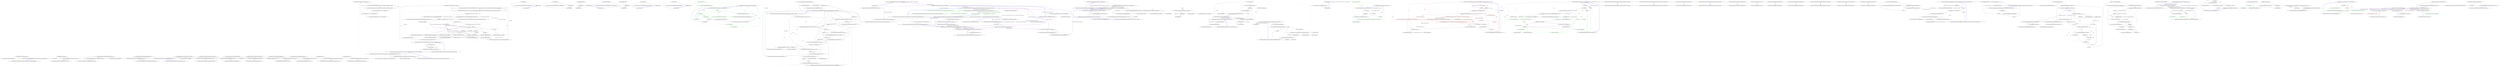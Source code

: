 digraph  {
n0 [cluster="Humanizer.Tests.DateHumanize.VerifyWithCurrentDate(string, System.TimeSpan, System.Globalization.CultureInfo)", label="Entry Humanizer.Tests.DateHumanize.VerifyWithCurrentDate(string, System.TimeSpan, System.Globalization.CultureInfo)", span="11-11"];
n1 [cluster="Humanizer.Tests.DateHumanize.VerifyWithCurrentDate(string, System.TimeSpan, System.Globalization.CultureInfo)", label="var utcNow = DateTime.UtcNow", span="13-13"];
n3 [cluster="Humanizer.Tests.DateHumanize.VerifyWithCurrentDate(string, System.TimeSpan, System.Globalization.CultureInfo)", label="VerifyWithDate(expectedString, deltaFromNow, culture, localNow, utcNow)", span="17-17"];
n2 [cluster="Humanizer.Tests.DateHumanize.VerifyWithCurrentDate(string, System.TimeSpan, System.Globalization.CultureInfo)", label="var localNow = DateTime.Now", span="14-14"];
n4 [cluster="Humanizer.Tests.DateHumanize.VerifyWithCurrentDate(string, System.TimeSpan, System.Globalization.CultureInfo)", label="Exit Humanizer.Tests.DateHumanize.VerifyWithCurrentDate(string, System.TimeSpan, System.Globalization.CultureInfo)", span="11-11"];
n5 [cluster="Humanizer.Tests.DateHumanize.VerifyWithDate(string, System.TimeSpan, System.Globalization.CultureInfo, System.DateTime, System.DateTime)", label="Entry Humanizer.Tests.DateHumanize.VerifyWithDate(string, System.TimeSpan, System.Globalization.CultureInfo, System.DateTime, System.DateTime)", span="28-28"];
n6 [cluster="Humanizer.Tests.DateHumanize.VerifyWithDateInjection(string, System.TimeSpan, System.Globalization.CultureInfo)", label="Entry Humanizer.Tests.DateHumanize.VerifyWithDateInjection(string, System.TimeSpan, System.Globalization.CultureInfo)", span="20-20"];
n7 [cluster="Humanizer.Tests.DateHumanize.VerifyWithDateInjection(string, System.TimeSpan, System.Globalization.CultureInfo)", label="var utcNow = new DateTime(2013, 6, 20, 9, 58, 22, DateTimeKind.Utc)", span="22-22"];
n9 [cluster="Humanizer.Tests.DateHumanize.VerifyWithDateInjection(string, System.TimeSpan, System.Globalization.CultureInfo)", label="VerifyWithDate(expectedString, deltaFromNow, culture, now, utcNow)", span="25-25"];
n8 [cluster="Humanizer.Tests.DateHumanize.VerifyWithDateInjection(string, System.TimeSpan, System.Globalization.CultureInfo)", label="var now = new DateTime(2013, 6, 20, 11, 58, 22, DateTimeKind.Local)", span="23-23"];
n11 [cluster="System.DateTime.DateTime(int, int, int, int, int, int, System.DateTimeKind)", label="Entry System.DateTime.DateTime(int, int, int, int, int, int, System.DateTimeKind)", span="0-0"];
n10 [cluster="Humanizer.Tests.DateHumanize.VerifyWithDateInjection(string, System.TimeSpan, System.Globalization.CultureInfo)", label="Exit Humanizer.Tests.DateHumanize.VerifyWithDateInjection(string, System.TimeSpan, System.Globalization.CultureInfo)", span="20-20"];
n12 [cluster="Humanizer.Tests.DateHumanize.VerifyWithDate(string, System.TimeSpan, System.Globalization.CultureInfo, System.DateTime, System.DateTime)", label="Assert.Equal(expectedString, baseDateUtc.Add(deltaFromBase).Humanize(utcDate: true, dateToCompareAgainst: baseDateUtc, culture: culture))", span="30-30"];
n13 [cluster="Humanizer.Tests.DateHumanize.VerifyWithDate(string, System.TimeSpan, System.Globalization.CultureInfo, System.DateTime, System.DateTime)", label="Assert.Equal(expectedString, baseDate.Add(deltaFromBase).Humanize(false, baseDate, culture: culture))", span="31-31"];
n15 [cluster="System.DateTime.Add(System.TimeSpan)", label="Entry System.DateTime.Add(System.TimeSpan)", span="0-0"];
n16 [cluster="System.DateTime.Humanize(bool, System.DateTime?, System.Globalization.CultureInfo)", label="Entry System.DateTime.Humanize(bool, System.DateTime?, System.Globalization.CultureInfo)", span="19-19"];
n17 [cluster="Unk.Equal", label="Entry Unk.Equal", span=""];
n14 [cluster="Humanizer.Tests.DateHumanize.VerifyWithDate(string, System.TimeSpan, System.Globalization.CultureInfo, System.DateTime, System.DateTime)", label="Exit Humanizer.Tests.DateHumanize.VerifyWithDate(string, System.TimeSpan, System.Globalization.CultureInfo, System.DateTime, System.DateTime)", span="28-28"];
n18 [cluster="Humanizer.Tests.DateHumanize.Verify(string, int, Humanizer.Localisation.TimeUnit, Humanizer.Localisation.Tense, double?, System.Globalization.CultureInfo, System.DateTime?, System.DateTime?)", label="Entry Humanizer.Tests.DateHumanize.Verify(string, int, Humanizer.Localisation.TimeUnit, Humanizer.Localisation.Tense, double?, System.Globalization.CultureInfo, System.DateTime?, System.DateTime?)", span="34-34"];
n19 [cluster="Humanizer.Tests.DateHumanize.Verify(string, int, Humanizer.Localisation.TimeUnit, Humanizer.Localisation.Tense, double?, System.Globalization.CultureInfo, System.DateTime?, System.DateTime?)", label="precision.HasValue", span="36-36"];
n20 [cluster="Humanizer.Tests.DateHumanize.Verify(string, int, Humanizer.Localisation.TimeUnit, Humanizer.Localisation.Tense, double?, System.Globalization.CultureInfo, System.DateTime?, System.DateTime?)", label="Configurator.DateTimeHumanizeStrategy = new PrecisionDateTimeHumanizeStrategy(precision.Value)", span="37-37"];
n23 [cluster="Humanizer.Tests.DateHumanize.Verify(string, int, Humanizer.Localisation.TimeUnit, Humanizer.Localisation.Tense, double?, System.Globalization.CultureInfo, System.DateTime?, System.DateTime?)", label="unit = Math.Abs(unit)", span="42-42"];
n24 [cluster="Humanizer.Tests.DateHumanize.Verify(string, int, Humanizer.Localisation.TimeUnit, Humanizer.Localisation.Tense, double?, System.Globalization.CultureInfo, System.DateTime?, System.DateTime?)", label="tense == Tense.Past", span="44-44"];
n26 [cluster="Humanizer.Tests.DateHumanize.Verify(string, int, Humanizer.Localisation.TimeUnit, Humanizer.Localisation.Tense, double?, System.Globalization.CultureInfo, System.DateTime?, System.DateTime?)", label=timeUnit, span="47-47"];
n41 [cluster="Humanizer.Tests.DateHumanize.Verify(string, int, Humanizer.Localisation.TimeUnit, Humanizer.Localisation.Tense, double?, System.Globalization.CultureInfo, System.DateTime?, System.DateTime?)", label="baseDate == null", span="72-72"];
n42 [cluster="Humanizer.Tests.DateHumanize.Verify(string, int, Humanizer.Localisation.TimeUnit, Humanizer.Localisation.Tense, double?, System.Globalization.CultureInfo, System.DateTime?, System.DateTime?)", label="VerifyWithCurrentDate(expectedString, deltaFromNow, culture)", span="74-74"];
n43 [cluster="Humanizer.Tests.DateHumanize.Verify(string, int, Humanizer.Localisation.TimeUnit, Humanizer.Localisation.Tense, double?, System.Globalization.CultureInfo, System.DateTime?, System.DateTime?)", label="VerifyWithDateInjection(expectedString, deltaFromNow, culture)", span="75-75"];
n44 [cluster="Humanizer.Tests.DateHumanize.Verify(string, int, Humanizer.Localisation.TimeUnit, Humanizer.Localisation.Tense, double?, System.Globalization.CultureInfo, System.DateTime?, System.DateTime?)", label="VerifyWithDate(expectedString, deltaFromNow, culture, baseDate.Value, baseDateUtc.Value)", span="79-79"];
n21 [cluster="Humanizer.Tests.DateHumanize.Verify(string, int, Humanizer.Localisation.TimeUnit, Humanizer.Localisation.Tense, double?, System.Globalization.CultureInfo, System.DateTime?, System.DateTime?)", label="Configurator.DateTimeHumanizeStrategy = new DefaultDateTimeHumanizeStrategy()", span="39-39"];
n22 [cluster="Humanizer.Tests.DateHumanize.Verify(string, int, Humanizer.Localisation.TimeUnit, Humanizer.Localisation.Tense, double?, System.Globalization.CultureInfo, System.DateTime?, System.DateTime?)", label="var deltaFromNow = new TimeSpan()", span="41-41"];
n47 [cluster="Humanizer.DateTimeHumanizeStrategy.DefaultDateTimeHumanizeStrategy.DefaultDateTimeHumanizeStrategy()", label="Entry Humanizer.DateTimeHumanizeStrategy.DefaultDateTimeHumanizeStrategy.DefaultDateTimeHumanizeStrategy()", span="8-8"];
n46 [cluster="Humanizer.DateTimeHumanizeStrategy.PrecisionDateTimeHumanizeStrategy.PrecisionDateTimeHumanizeStrategy(double)", label="Entry Humanizer.DateTimeHumanizeStrategy.PrecisionDateTimeHumanizeStrategy.PrecisionDateTimeHumanizeStrategy(double)", span="16-16"];
n48 [cluster="System.TimeSpan.TimeSpan()", label="Entry System.TimeSpan.TimeSpan()", span="0-0"];
n49 [cluster="System.Math.Abs(int)", label="Entry System.Math.Abs(int)", span="0-0"];
n25 [cluster="Humanizer.Tests.DateHumanize.Verify(string, int, Humanizer.Localisation.TimeUnit, Humanizer.Localisation.Tense, double?, System.Globalization.CultureInfo, System.DateTime?, System.DateTime?)", label="unit = -unit", span="45-45"];
n28 [cluster="Humanizer.Tests.DateHumanize.Verify(string, int, Humanizer.Localisation.TimeUnit, Humanizer.Localisation.Tense, double?, System.Globalization.CultureInfo, System.DateTime?, System.DateTime?)", label="deltaFromNow = TimeSpan.FromMilliseconds(unit)", span="50-50"];
n30 [cluster="Humanizer.Tests.DateHumanize.Verify(string, int, Humanizer.Localisation.TimeUnit, Humanizer.Localisation.Tense, double?, System.Globalization.CultureInfo, System.DateTime?, System.DateTime?)", label="deltaFromNow = TimeSpan.FromSeconds(unit)", span="53-53"];
n32 [cluster="Humanizer.Tests.DateHumanize.Verify(string, int, Humanizer.Localisation.TimeUnit, Humanizer.Localisation.Tense, double?, System.Globalization.CultureInfo, System.DateTime?, System.DateTime?)", label="deltaFromNow = TimeSpan.FromMinutes(unit)", span="56-56"];
n34 [cluster="Humanizer.Tests.DateHumanize.Verify(string, int, Humanizer.Localisation.TimeUnit, Humanizer.Localisation.Tense, double?, System.Globalization.CultureInfo, System.DateTime?, System.DateTime?)", label="deltaFromNow = TimeSpan.FromHours(unit)", span="59-59"];
n36 [cluster="Humanizer.Tests.DateHumanize.Verify(string, int, Humanizer.Localisation.TimeUnit, Humanizer.Localisation.Tense, double?, System.Globalization.CultureInfo, System.DateTime?, System.DateTime?)", label="deltaFromNow = TimeSpan.FromDays(unit)", span="62-62"];
n38 [cluster="Humanizer.Tests.DateHumanize.Verify(string, int, Humanizer.Localisation.TimeUnit, Humanizer.Localisation.Tense, double?, System.Globalization.CultureInfo, System.DateTime?, System.DateTime?)", label="deltaFromNow = TimeSpan.FromDays(unit*31)", span="65-65"];
n40 [cluster="Humanizer.Tests.DateHumanize.Verify(string, int, Humanizer.Localisation.TimeUnit, Humanizer.Localisation.Tense, double?, System.Globalization.CultureInfo, System.DateTime?, System.DateTime?)", label="deltaFromNow = TimeSpan.FromDays(unit*366)", span="68-68"];
n27 [cluster="Humanizer.Tests.DateHumanize.Verify(string, int, Humanizer.Localisation.TimeUnit, Humanizer.Localisation.Tense, double?, System.Globalization.CultureInfo, System.DateTime?, System.DateTime?)", label="TimeUnit.Millisecond", span="49-49"];
n29 [cluster="Humanizer.Tests.DateHumanize.Verify(string, int, Humanizer.Localisation.TimeUnit, Humanizer.Localisation.Tense, double?, System.Globalization.CultureInfo, System.DateTime?, System.DateTime?)", label="TimeUnit.Second", span="52-52"];
n31 [cluster="Humanizer.Tests.DateHumanize.Verify(string, int, Humanizer.Localisation.TimeUnit, Humanizer.Localisation.Tense, double?, System.Globalization.CultureInfo, System.DateTime?, System.DateTime?)", label="TimeUnit.Minute", span="55-55"];
n33 [cluster="Humanizer.Tests.DateHumanize.Verify(string, int, Humanizer.Localisation.TimeUnit, Humanizer.Localisation.Tense, double?, System.Globalization.CultureInfo, System.DateTime?, System.DateTime?)", label="TimeUnit.Hour", span="58-58"];
n35 [cluster="Humanizer.Tests.DateHumanize.Verify(string, int, Humanizer.Localisation.TimeUnit, Humanizer.Localisation.Tense, double?, System.Globalization.CultureInfo, System.DateTime?, System.DateTime?)", label="TimeUnit.Day", span="61-61"];
n37 [cluster="Humanizer.Tests.DateHumanize.Verify(string, int, Humanizer.Localisation.TimeUnit, Humanizer.Localisation.Tense, double?, System.Globalization.CultureInfo, System.DateTime?, System.DateTime?)", label="TimeUnit.Month", span="64-64"];
n39 [cluster="Humanizer.Tests.DateHumanize.Verify(string, int, Humanizer.Localisation.TimeUnit, Humanizer.Localisation.Tense, double?, System.Globalization.CultureInfo, System.DateTime?, System.DateTime?)", label="TimeUnit.Year", span="67-67"];
n51 [cluster="System.TimeSpan.FromSeconds(double)", label="Entry System.TimeSpan.FromSeconds(double)", span="0-0"];
n52 [cluster="System.TimeSpan.FromMinutes(double)", label="Entry System.TimeSpan.FromMinutes(double)", span="0-0"];
n53 [cluster="System.TimeSpan.FromHours(double)", label="Entry System.TimeSpan.FromHours(double)", span="0-0"];
n50 [cluster="System.TimeSpan.FromMilliseconds(double)", label="Entry System.TimeSpan.FromMilliseconds(double)", span="0-0"];
n54 [cluster="System.TimeSpan.FromDays(double)", label="Entry System.TimeSpan.FromDays(double)", span="0-0"];
n45 [cluster="Humanizer.Tests.DateHumanize.Verify(string, int, Humanizer.Localisation.TimeUnit, Humanizer.Localisation.Tense, double?, System.Globalization.CultureInfo, System.DateTime?, System.DateTime?)", label="Exit Humanizer.Tests.DateHumanize.Verify(string, int, Humanizer.Localisation.TimeUnit, Humanizer.Localisation.Tense, double?, System.Globalization.CultureInfo, System.DateTime?, System.DateTime?)", span="34-34"];
m0_7 [cluster="Humanizer.Localisation.Formatters.RussianFormatter.RussianFormatter()", file="Configurator.cs", label="Entry Humanizer.Localisation.Formatters.RussianFormatter.RussianFormatter()", span="4-4"];
m0_3 [cluster="Humanizer.Localisation.Formatters.RomanianFormatter.RomanianFormatter()", file="Configurator.cs", label="Entry Humanizer.Localisation.Formatters.RomanianFormatter.RomanianFormatter()", span="2-2"];
m0_19 [cluster="Humanizer.Localisation.Formatters.CzechSlovakPolishFormatter.CzechSlovakPolishFormatter()", file="Configurator.cs", label="Entry Humanizer.Localisation.Formatters.CzechSlovakPolishFormatter.CzechSlovakPolishFormatter()", span="2-2"];
m0_15 [cluster="Humanizer.Localisation.Formatters.HebrewFormatter.HebrewFormatter()", file="Configurator.cs", label="Entry Humanizer.Localisation.Formatters.HebrewFormatter.HebrewFormatter()", span="2-2"];
m0_11 [cluster="Humanizer.Localisation.Formatters.ArabicFormatter.ArabicFormatter()", file="Configurator.cs", label="Entry Humanizer.Localisation.Formatters.ArabicFormatter.ArabicFormatter()", span="2-2"];
m0_23 [cluster="lambda expression", file="Configurator.cs", label="Entry lambda expression", span="22-22"];
m0_0 [cluster="lambda expression", file="Configurator.cs", label="Entry lambda expression", span="16-16"];
m0_1 [cluster="lambda expression", file="Configurator.cs", label="new RomanianFormatter()", span="16-16"];
m0_2 [cluster="lambda expression", file="Configurator.cs", label="Exit lambda expression", span="16-16"];
m0_4 [cluster="lambda expression", file="Configurator.cs", label="Entry lambda expression", span="17-17"];
m0_5 [cluster="lambda expression", file="Configurator.cs", label="new RussianFormatter()", span="17-17"];
m0_6 [cluster="lambda expression", file="Configurator.cs", label="Exit lambda expression", span="17-17"];
m0_8 [cluster="lambda expression", file="Configurator.cs", label="Entry lambda expression", span="18-18"];
m0_9 [cluster="lambda expression", file="Configurator.cs", label="new ArabicFormatter()", span="18-18"];
m0_10 [cluster="lambda expression", file="Configurator.cs", label="Exit lambda expression", span="18-18"];
m0_12 [cluster="lambda expression", file="Configurator.cs", label="Entry lambda expression", span="19-19"];
m0_13 [cluster="lambda expression", file="Configurator.cs", label="new HebrewFormatter()", span="19-19"];
m0_14 [cluster="lambda expression", file="Configurator.cs", label="Exit lambda expression", span="19-19"];
m0_16 [cluster="lambda expression", file="Configurator.cs", label="Entry lambda expression", span="20-20"];
m0_17 [cluster="lambda expression", file="Configurator.cs", label="new CzechSlovakPolishFormatter()", span="20-20"];
m0_18 [cluster="lambda expression", file="Configurator.cs", label="Exit lambda expression", span="20-20"];
m0_20 [cluster="lambda expression", file="Configurator.cs", label="Entry lambda expression", span="21-21"];
m0_21 [cluster="lambda expression", file="Configurator.cs", label="new CzechSlovakPolishFormatter()", span="21-21"];
m0_22 [cluster="lambda expression", file="Configurator.cs", label="Exit lambda expression", span="21-21"];
m0_24 [cluster="lambda expression", file="Configurator.cs", label="new CzechSlovakPolishFormatter()", span="22-22"];
m0_25 [cluster="lambda expression", file="Configurator.cs", label="Exit lambda expression", span="22-22"];
m1_15 [cluster="System.Globalization.TextInfo.ToLower(string)", file="DateHumanizeTests.cs", label="Entry System.Globalization.TextInfo.ToLower(string)", span="0-0"];
m1_14 [cluster="System.Globalization.TextInfo.ToTitleCase(string)", file="DateHumanizeTests.cs", label="Entry System.Globalization.TextInfo.ToTitleCase(string)", span="0-0"];
m1_8 [cluster="Humanizer.CasingExtensions.ApplyCase(string, Humanizer.LetterCasing)", color=green, community=0, file="DateHumanizeTests.cs", label="2: LetterCasing.Sentence", span="29-29"];
m1_0 [cluster="Humanizer.CasingExtensions.ApplyCase(string, Humanizer.LetterCasing)", file="DateHumanizeTests.cs", label="Entry Humanizer.CasingExtensions.ApplyCase(string, Humanizer.LetterCasing)", span="16-16"];
m1_1 [cluster="Humanizer.CasingExtensions.ApplyCase(string, Humanizer.LetterCasing)", file="DateHumanizeTests.cs", label=casing, span="18-18"];
m1_2 [cluster="Humanizer.CasingExtensions.ApplyCase(string, Humanizer.LetterCasing)", color=green, community=0, file="DateHumanizeTests.cs", label="23: LetterCasing.Title", span="20-20"];
m1_3 [cluster="Humanizer.CasingExtensions.ApplyCase(string, Humanizer.LetterCasing)", color=green, community=0, file="DateHumanizeTests.cs", label="23: return CultureInfo.CurrentCulture.TextInfo.ToTitleCase(input);", span="21-21"];
m1_4 [cluster="Humanizer.CasingExtensions.ApplyCase(string, Humanizer.LetterCasing)", color=green, community=0, file="DateHumanizeTests.cs", label="23: LetterCasing.Lower", span="23-23"];
m1_5 [cluster="string.Substring(int, int)", color=green, community=0, file="DateHumanizeTests.cs", label="23: Entry string.Substring(int, int)", span="0-0"];
m1_7 [cluster="string.Substring(int)", color=green, community=0, file="DateHumanizeTests.cs", label="2: Entry string.Substring(int)", span="0-0"];
m1_6 [cluster="string.ToUpper()", color=green, community=0, file="DateHumanizeTests.cs", label="23: Entry string.ToUpper()", span="0-0"];
m1_9 [cluster="Humanizer.CasingExtensions.ApplyCase(string, Humanizer.LetterCasing)", file="DateHumanizeTests.cs", label="input.Length >= 1", span="30-30"];
m1_10 [cluster="Humanizer.CasingExtensions.ApplyCase(string, Humanizer.LetterCasing)", file="DateHumanizeTests.cs", label="return String.Concat(input.Substring(0, 1).ToUpper(), input.Substring(1));", span="31-31"];
m1_11 [cluster="Humanizer.CasingExtensions.ApplyCase(string, Humanizer.LetterCasing)", file="DateHumanizeTests.cs", label="return input.ToUpper();", span="33-33"];
m1_12 [cluster="Humanizer.CasingExtensions.ApplyCase(string, Humanizer.LetterCasing)", file="DateHumanizeTests.cs", label="throw new ArgumentOutOfRangeException(''casing'');", span="36-36"];
m1_13 [cluster="Humanizer.CasingExtensions.ApplyCase(string, Humanizer.LetterCasing)", file="DateHumanizeTests.cs", label="Exit Humanizer.CasingExtensions.ApplyCase(string, Humanizer.LetterCasing)", span="16-16"];
m1_20 [cluster="System.ArgumentOutOfRangeException.ArgumentOutOfRangeException(string)", file="DateHumanizeTests.cs", label="Entry System.ArgumentOutOfRangeException.ArgumentOutOfRangeException(string)", span="0-0"];
m2_31 [cluster="System.TimeSpan.TimeSpan(long)", file="DefaultDateTimeHumanizeStrategy.cs", label="Entry System.TimeSpan.TimeSpan(long)", span="0-0"];
m2_32 [cluster="System.Math.Abs(long)", file="DefaultDateTimeHumanizeStrategy.cs", label="Entry System.Math.Abs(long)", span="0-0"];
m2_36 [cluster="System.Convert.ToInt32(double)", file="DefaultDateTimeHumanizeStrategy.cs", label="Entry System.Convert.ToInt32(double)", span="0-0"];
m2_33 [cluster="Humanizer.Localisation.Formatters.IFormatter.DateHumanize(Humanizer.Localisation.TimeUnit, Humanizer.Localisation.Tense, int)", file="DefaultDateTimeHumanizeStrategy.cs", label="Entry Humanizer.Localisation.Formatters.IFormatter.DateHumanize(Humanizer.Localisation.TimeUnit, Humanizer.Localisation.Tense, int)", span="10-10"];
m2_35 [cluster="System.Math.Floor(double)", file="DefaultDateTimeHumanizeStrategy.cs", label="Entry System.Math.Floor(double)", span="0-0"];
m2_0 [cluster="Humanizer.DateTimeHumanizeStrategy.DefaultDateTimeHumanizeStrategy.Humanize(System.DateTime, System.DateTime)", file="DefaultDateTimeHumanizeStrategy.cs", label="Entry Humanizer.DateTimeHumanizeStrategy.DefaultDateTimeHumanizeStrategy.Humanize(System.DateTime, System.DateTime)", span="18-18"];
m2_1 [cluster="Humanizer.DateTimeHumanizeStrategy.DefaultDateTimeHumanizeStrategy.Humanize(System.DateTime, System.DateTime)", file="DefaultDateTimeHumanizeStrategy.cs", label="var tense = input > comparisonBase ? Tense.Future : Tense.Past", span="20-20"];
m2_2 [cluster="Humanizer.DateTimeHumanizeStrategy.DefaultDateTimeHumanizeStrategy.Humanize(System.DateTime, System.DateTime)", file="DefaultDateTimeHumanizeStrategy.cs", label="var ts = new TimeSpan(Math.Abs(comparisonBase.Ticks - input.Ticks))", span="21-21"];
m2_20 [cluster="Humanizer.DateTimeHumanizeStrategy.DefaultDateTimeHumanizeStrategy.Humanize(System.DateTime, System.DateTime)", file="DefaultDateTimeHumanizeStrategy.cs", label="comparisonBase.Date.AddMonths(tense == Tense.Future ? 1 : -1) == input.Date", span="49-49"];
m2_4 [cluster="Humanizer.DateTimeHumanizeStrategy.DefaultDateTimeHumanizeStrategy.Humanize(System.DateTime, System.DateTime)", file="DefaultDateTimeHumanizeStrategy.cs", label="return Configurator.Formatter.DateHumanize(TimeUnit.Millisecond, tense, 0);", span="24-24"];
m2_6 [cluster="Humanizer.DateTimeHumanizeStrategy.DefaultDateTimeHumanizeStrategy.Humanize(System.DateTime, System.DateTime)", file="DefaultDateTimeHumanizeStrategy.cs", label="return Configurator.Formatter.DateHumanize(TimeUnit.Second, tense, ts.Seconds);", span="27-27"];
m2_8 [cluster="Humanizer.DateTimeHumanizeStrategy.DefaultDateTimeHumanizeStrategy.Humanize(System.DateTime, System.DateTime)", file="DefaultDateTimeHumanizeStrategy.cs", label="return Configurator.Formatter.DateHumanize(TimeUnit.Minute, tense, 1);", span="30-30"];
m2_10 [cluster="Humanizer.DateTimeHumanizeStrategy.DefaultDateTimeHumanizeStrategy.Humanize(System.DateTime, System.DateTime)", file="DefaultDateTimeHumanizeStrategy.cs", label="return Configurator.Formatter.DateHumanize(TimeUnit.Minute, tense, ts.Minutes);", span="33-33"];
m2_12 [cluster="Humanizer.DateTimeHumanizeStrategy.DefaultDateTimeHumanizeStrategy.Humanize(System.DateTime, System.DateTime)", file="DefaultDateTimeHumanizeStrategy.cs", label="return Configurator.Formatter.DateHumanize(TimeUnit.Hour, tense, 1);", span="36-36"];
m2_14 [cluster="Humanizer.DateTimeHumanizeStrategy.DefaultDateTimeHumanizeStrategy.Humanize(System.DateTime, System.DateTime)", file="DefaultDateTimeHumanizeStrategy.cs", label="return Configurator.Formatter.DateHumanize(TimeUnit.Hour, tense, ts.Hours);", span="39-39"];
m2_16 [cluster="Humanizer.DateTimeHumanizeStrategy.DefaultDateTimeHumanizeStrategy.Humanize(System.DateTime, System.DateTime)", file="DefaultDateTimeHumanizeStrategy.cs", label="return Configurator.Formatter.DateHumanize(TimeUnit.Day, tense, 1);", span="42-42"];
m2_18 [cluster="Humanizer.DateTimeHumanizeStrategy.DefaultDateTimeHumanizeStrategy.Humanize(System.DateTime, System.DateTime)", file="DefaultDateTimeHumanizeStrategy.cs", label="return Configurator.Formatter.DateHumanize(TimeUnit.Day, tense, ts.Days);", span="45-45"];
m2_21 [cluster="Humanizer.DateTimeHumanizeStrategy.DefaultDateTimeHumanizeStrategy.Humanize(System.DateTime, System.DateTime)", file="DefaultDateTimeHumanizeStrategy.cs", label="return Configurator.Formatter.DateHumanize(TimeUnit.Month, tense, 1);", span="50-50"];
m2_22 [cluster="Humanizer.DateTimeHumanizeStrategy.DefaultDateTimeHumanizeStrategy.Humanize(System.DateTime, System.DateTime)", file="DefaultDateTimeHumanizeStrategy.cs", label="return Configurator.Formatter.DateHumanize(TimeUnit.Day, tense, ts.Days);", span="51-51"];
m2_25 [cluster="Humanizer.DateTimeHumanizeStrategy.DefaultDateTimeHumanizeStrategy.Humanize(System.DateTime, System.DateTime)", file="DefaultDateTimeHumanizeStrategy.cs", label="return Configurator.Formatter.DateHumanize(TimeUnit.Month, tense, months);", span="57-57"];
m2_29 [cluster="Humanizer.DateTimeHumanizeStrategy.DefaultDateTimeHumanizeStrategy.Humanize(System.DateTime, System.DateTime)", file="DefaultDateTimeHumanizeStrategy.cs", label="return Configurator.Formatter.DateHumanize(TimeUnit.Year, tense, years);", span="63-63"];
m2_3 [cluster="Humanizer.DateTimeHumanizeStrategy.DefaultDateTimeHumanizeStrategy.Humanize(System.DateTime, System.DateTime)", file="DefaultDateTimeHumanizeStrategy.cs", label="ts.TotalMilliseconds < 500", span="23-23"];
m2_5 [cluster="Humanizer.DateTimeHumanizeStrategy.DefaultDateTimeHumanizeStrategy.Humanize(System.DateTime, System.DateTime)", file="DefaultDateTimeHumanizeStrategy.cs", label="ts.TotalSeconds < 60", span="26-26"];
m2_7 [cluster="Humanizer.DateTimeHumanizeStrategy.DefaultDateTimeHumanizeStrategy.Humanize(System.DateTime, System.DateTime)", file="DefaultDateTimeHumanizeStrategy.cs", label="ts.TotalSeconds < 120", span="29-29"];
m2_9 [cluster="Humanizer.DateTimeHumanizeStrategy.DefaultDateTimeHumanizeStrategy.Humanize(System.DateTime, System.DateTime)", file="DefaultDateTimeHumanizeStrategy.cs", label="ts.TotalMinutes < 45", span="32-32"];
m2_11 [cluster="Humanizer.DateTimeHumanizeStrategy.DefaultDateTimeHumanizeStrategy.Humanize(System.DateTime, System.DateTime)", file="DefaultDateTimeHumanizeStrategy.cs", label="ts.TotalMinutes < 90", span="35-35"];
m2_13 [cluster="Humanizer.DateTimeHumanizeStrategy.DefaultDateTimeHumanizeStrategy.Humanize(System.DateTime, System.DateTime)", file="DefaultDateTimeHumanizeStrategy.cs", label="ts.TotalHours < 24", span="38-38"];
m2_15 [cluster="Humanizer.DateTimeHumanizeStrategy.DefaultDateTimeHumanizeStrategy.Humanize(System.DateTime, System.DateTime)", file="DefaultDateTimeHumanizeStrategy.cs", label="ts.TotalHours < 48", span="41-41"];
m2_17 [cluster="Humanizer.DateTimeHumanizeStrategy.DefaultDateTimeHumanizeStrategy.Humanize(System.DateTime, System.DateTime)", file="DefaultDateTimeHumanizeStrategy.cs", label="ts.TotalDays < 28", span="44-44"];
m2_19 [cluster="Humanizer.DateTimeHumanizeStrategy.DefaultDateTimeHumanizeStrategy.Humanize(System.DateTime, System.DateTime)", file="DefaultDateTimeHumanizeStrategy.cs", label="ts.TotalDays >= 28 && ts.TotalDays < 30", span="47-47"];
m2_23 [cluster="Humanizer.DateTimeHumanizeStrategy.DefaultDateTimeHumanizeStrategy.Humanize(System.DateTime, System.DateTime)", file="DefaultDateTimeHumanizeStrategy.cs", label="ts.TotalDays < 345", span="54-54"];
m2_24 [cluster="Humanizer.DateTimeHumanizeStrategy.DefaultDateTimeHumanizeStrategy.Humanize(System.DateTime, System.DateTime)", file="DefaultDateTimeHumanizeStrategy.cs", label="int months = Convert.ToInt32(Math.Floor(ts.TotalDays / 29.5))", span="56-56"];
m2_26 [cluster="Humanizer.DateTimeHumanizeStrategy.DefaultDateTimeHumanizeStrategy.Humanize(System.DateTime, System.DateTime)", file="DefaultDateTimeHumanizeStrategy.cs", label="int years = Convert.ToInt32(Math.Floor(ts.TotalDays / 365))", span="60-60"];
m2_27 [cluster="Humanizer.DateTimeHumanizeStrategy.DefaultDateTimeHumanizeStrategy.Humanize(System.DateTime, System.DateTime)", file="DefaultDateTimeHumanizeStrategy.cs", label="years == 0", span="61-61"];
m2_28 [cluster="Humanizer.DateTimeHumanizeStrategy.DefaultDateTimeHumanizeStrategy.Humanize(System.DateTime, System.DateTime)", file="DefaultDateTimeHumanizeStrategy.cs", label="years = 1", span="61-61"];
m2_30 [cluster="Humanizer.DateTimeHumanizeStrategy.DefaultDateTimeHumanizeStrategy.Humanize(System.DateTime, System.DateTime)", file="DefaultDateTimeHumanizeStrategy.cs", label="Exit Humanizer.DateTimeHumanizeStrategy.DefaultDateTimeHumanizeStrategy.Humanize(System.DateTime, System.DateTime)", span="18-18"];
m2_34 [cluster="System.DateTime.AddMonths(int)", file="DefaultDateTimeHumanizeStrategy.cs", label="Entry System.DateTime.AddMonths(int)", span="0-0"];
m3_30 [cluster="Humanizer.Localisation.Formatters.DefaultFormatter.GetResourceKey(string, int)", file="DefaultFormatter.cs", label="Entry Humanizer.Localisation.Formatters.DefaultFormatter.GetResourceKey(string, int)", span="57-57"];
m3_32 [cluster="Humanizer.Localisation.Formatters.DefaultFormatter.GetResourceKey(string, int)", file="DefaultFormatter.cs", label="return resourceKey;", span="59-59"];
m3_33 [cluster="Humanizer.Localisation.Formatters.DefaultFormatter.GetResourceKey(string, int)", file="DefaultFormatter.cs", label="Exit Humanizer.Localisation.Formatters.DefaultFormatter.GetResourceKey(string, int)", span="57-57"];
m3_4 [cluster="Humanizer.Localisation.Formatters.DefaultFormatter.DateHumanize(Humanizer.Localisation.TimeUnit, Humanizer.Localisation.Tense, int)", file="DefaultFormatter.cs", label="Entry Humanizer.Localisation.Formatters.DefaultFormatter.DateHumanize(Humanizer.Localisation.TimeUnit, Humanizer.Localisation.Tense, int)", span="16-16"];
m3_5 [cluster="Humanizer.Localisation.Formatters.DefaultFormatter.DateHumanize(Humanizer.Localisation.TimeUnit, Humanizer.Localisation.Tense, int)", color=green, community=0, file="DefaultFormatter.cs", label="12: return GetResourceForDate(timeUnit, timeUnitTense, unit);", span="18-18"];
m3_6 [cluster="Humanizer.Localisation.Formatters.DefaultFormatter.DateHumanize(Humanizer.Localisation.TimeUnit, Humanizer.Localisation.Tense, int)", file="DefaultFormatter.cs", label="Exit Humanizer.Localisation.Formatters.DefaultFormatter.DateHumanize(Humanizer.Localisation.TimeUnit, Humanizer.Localisation.Tense, int)", span="16-16"];
m3_17 [cluster="Humanizer.Localisation.ResourceKeys.DateHumanize.GetResourceKey(Humanizer.Localisation.TimeUnit, Humanizer.Localisation.Tense, int)", file="DefaultFormatter.cs", label="Entry Humanizer.Localisation.ResourceKeys.DateHumanize.GetResourceKey(Humanizer.Localisation.TimeUnit, Humanizer.Localisation.Tense, int)", span="27-27"];
m3_3 [cluster="Humanizer.Localisation.Formatters.DefaultFormatter.GetResourceForDate(Humanizer.Localisation.TimeUnit, Humanizer.Localisation.Tense, int)", file="DefaultFormatter.cs", label="Entry Humanizer.Localisation.Formatters.DefaultFormatter.GetResourceForDate(Humanizer.Localisation.TimeUnit, Humanizer.Localisation.Tense, int)", span="35-35"];
m3_14 [cluster="Humanizer.Localisation.Formatters.DefaultFormatter.GetResourceForDate(Humanizer.Localisation.TimeUnit, Humanizer.Localisation.Tense, int)", color=green, community=0, file="DefaultFormatter.cs", label="12: string resourceKey = ResourceKeys.DateHumanize.GetResourceKey(unit, timeUnitTense: timeUnitTense, count: count)", span="37-37"];
m3_15 [cluster="Humanizer.Localisation.Formatters.DefaultFormatter.GetResourceForDate(Humanizer.Localisation.TimeUnit, Humanizer.Localisation.Tense, int)", color=green, community=0, file="DefaultFormatter.cs", label="10: return count == 1 ? Format(resourceKey) : Format(resourceKey, count);", span="38-38"];
m3_16 [cluster="Humanizer.Localisation.Formatters.DefaultFormatter.GetResourceForDate(Humanizer.Localisation.TimeUnit, Humanizer.Localisation.Tense, int)", file="DefaultFormatter.cs", label="Exit Humanizer.Localisation.Formatters.DefaultFormatter.GetResourceForDate(Humanizer.Localisation.TimeUnit, Humanizer.Localisation.Tense, int)", span="35-35"];
m3_11 [cluster="Humanizer.Localisation.Formatters.DefaultFormatter.TimeSpanHumanize(Humanizer.Localisation.TimeUnit, int)", file="DefaultFormatter.cs", label="Entry Humanizer.Localisation.Formatters.DefaultFormatter.TimeSpanHumanize(Humanizer.Localisation.TimeUnit, int)", span="30-30"];
m3_12 [cluster="Humanizer.Localisation.Formatters.DefaultFormatter.TimeSpanHumanize(Humanizer.Localisation.TimeUnit, int)", file="DefaultFormatter.cs", label="return GetResourceForTimeSpan(timeUnit, unit);", span="32-32"];
m3_13 [cluster="Humanizer.Localisation.Formatters.DefaultFormatter.TimeSpanHumanize(Humanizer.Localisation.TimeUnit, int)", file="DefaultFormatter.cs", label="Exit Humanizer.Localisation.Formatters.DefaultFormatter.TimeSpanHumanize(Humanizer.Localisation.TimeUnit, int)", span="30-30"];
m3_27 [cluster="Humanizer.Localisation.Resources.GetResource(string)", file="DefaultFormatter.cs", label="Entry Humanizer.Localisation.Resources.GetResource(string)", span="16-16"];
m3_19 [cluster="Humanizer.Localisation.Formatters.DefaultFormatter.Format(string, int)", file="DefaultFormatter.cs", label="Entry Humanizer.Localisation.Formatters.DefaultFormatter.Format(string, int)", span="52-52"];
m3_28 [cluster="Humanizer.Localisation.Formatters.DefaultFormatter.Format(string, int)", file="DefaultFormatter.cs", label="return Resources.GetResource(GetResourceKey(resourceKey, number)).FormatWith(number);", span="54-54"];
m3_29 [cluster="Humanizer.Localisation.Formatters.DefaultFormatter.Format(string, int)", file="DefaultFormatter.cs", label="Exit Humanizer.Localisation.Formatters.DefaultFormatter.Format(string, int)", span="52-52"];
m3_10 [cluster="Humanizer.Localisation.Formatters.DefaultFormatter.GetResourceForTimeSpan(Humanizer.Localisation.TimeUnit, int)", file="DefaultFormatter.cs", label="Entry Humanizer.Localisation.Formatters.DefaultFormatter.GetResourceForTimeSpan(Humanizer.Localisation.TimeUnit, int)", span="41-41"];
m3_21 [cluster="Humanizer.Localisation.Formatters.DefaultFormatter.GetResourceForTimeSpan(Humanizer.Localisation.TimeUnit, int)", file="DefaultFormatter.cs", label="return count == 1 ? Format(resourceKey) : Format(resourceKey, count);", span="44-44"];
m3_20 [cluster="Humanizer.Localisation.Formatters.DefaultFormatter.GetResourceForTimeSpan(Humanizer.Localisation.TimeUnit, int)", file="DefaultFormatter.cs", label="string resourceKey = ResourceKeys.TimeSpanHumanize.GetResourceKey(unit, count)", span="43-43"];
m3_22 [cluster="Humanizer.Localisation.Formatters.DefaultFormatter.GetResourceForTimeSpan(Humanizer.Localisation.TimeUnit, int)", file="DefaultFormatter.cs", label="Exit Humanizer.Localisation.Formatters.DefaultFormatter.GetResourceForTimeSpan(Humanizer.Localisation.TimeUnit, int)", span="41-41"];
m3_31 [cluster="string.FormatWith(params object[])", file="DefaultFormatter.cs", label="Entry string.FormatWith(params object[])", span="15-15"];
m3_18 [cluster="Humanizer.Localisation.Formatters.DefaultFormatter.Format(string)", file="DefaultFormatter.cs", label="Entry Humanizer.Localisation.Formatters.DefaultFormatter.Format(string)", span="47-47"];
m3_24 [cluster="Humanizer.Localisation.Formatters.DefaultFormatter.Format(string)", file="DefaultFormatter.cs", label="return Resources.GetResource(GetResourceKey(resourceKey));", span="49-49"];
m3_25 [cluster="Humanizer.Localisation.Formatters.DefaultFormatter.Format(string)", file="DefaultFormatter.cs", label="Exit Humanizer.Localisation.Formatters.DefaultFormatter.Format(string)", span="47-47"];
m3_23 [cluster="Humanizer.Localisation.ResourceKeys.TimeSpanHumanize.GetResourceKey(Humanizer.Localisation.TimeUnit, int)", file="DefaultFormatter.cs", label="Entry Humanizer.Localisation.ResourceKeys.TimeSpanHumanize.GetResourceKey(Humanizer.Localisation.TimeUnit, int)", span="19-19"];
m3_26 [cluster="Humanizer.Localisation.Formatters.DefaultFormatter.GetResourceKey(string)", file="DefaultFormatter.cs", label="Entry Humanizer.Localisation.Formatters.DefaultFormatter.GetResourceKey(string)", span="62-62"];
m3_34 [cluster="Humanizer.Localisation.Formatters.DefaultFormatter.GetResourceKey(string)", color=green, community=0, file="DefaultFormatter.cs", label="31: return resourceKey;", span="64-64"];
m3_35 [cluster="Humanizer.Localisation.Formatters.DefaultFormatter.GetResourceKey(string)", file="DefaultFormatter.cs", label="Exit Humanizer.Localisation.Formatters.DefaultFormatter.GetResourceKey(string)", span="62-62"];
m3_7 [cluster="Humanizer.Localisation.Formatters.DefaultFormatter.TimeSpanHumanize_Zero()", file="DefaultFormatter.cs", label="Entry Humanizer.Localisation.Formatters.DefaultFormatter.TimeSpanHumanize_Zero()", span="25-25"];
m3_8 [cluster="Humanizer.Localisation.Formatters.DefaultFormatter.TimeSpanHumanize_Zero()", file="DefaultFormatter.cs", label="return GetResourceForTimeSpan(TimeUnit.Millisecond, 0);", span="27-27"];
m3_9 [cluster="Humanizer.Localisation.Formatters.DefaultFormatter.TimeSpanHumanize_Zero()", file="DefaultFormatter.cs", label="Exit Humanizer.Localisation.Formatters.DefaultFormatter.TimeSpanHumanize_Zero()", span="25-25"];
m3_0 [cluster="Humanizer.Localisation.Formatters.DefaultFormatter.DateHumanize_Now()", file="DefaultFormatter.cs", label="Entry Humanizer.Localisation.Formatters.DefaultFormatter.DateHumanize_Now()", span="11-11"];
m3_1 [cluster="Humanizer.Localisation.Formatters.DefaultFormatter.DateHumanize_Now()", file="DefaultFormatter.cs", label="return GetResourceForDate(TimeUnit.Millisecond, Tense.Past, 0);", span="13-13"];
m3_2 [cluster="Humanizer.Localisation.Formatters.DefaultFormatter.DateHumanize_Now()", file="DefaultFormatter.cs", label="Exit Humanizer.Localisation.Formatters.DefaultFormatter.DateHumanize_Now()", span="11-11"];
m3_36 [file="DefaultFormatter.cs", label="Humanizer.Localisation.Formatters.DefaultFormatter", span=""];
m4_0 [cluster="Humanizer.EnumDehumanizeExtensions.DehumanizeTo<TTargetEnum>(string)", file="EnumDehumanizeExtensions.cs", label="Entry Humanizer.EnumDehumanizeExtensions.DehumanizeTo<TTargetEnum>(string)", span="15-15"];
m4_1 [cluster="Humanizer.EnumDehumanizeExtensions.DehumanizeTo<TTargetEnum>(string)", file="EnumDehumanizeExtensions.cs", label="return (TTargetEnum)DehumanizeToPrivate(input, typeof(TTargetEnum), OnNoMatch.ThrowsException);", span="18-18"];
m4_2 [cluster="Humanizer.EnumDehumanizeExtensions.DehumanizeTo<TTargetEnum>(string)", file="EnumDehumanizeExtensions.cs", label="Exit Humanizer.EnumDehumanizeExtensions.DehumanizeTo<TTargetEnum>(string)", span="15-15"];
m4_4 [cluster="Humanizer.EnumDehumanizeExtensions.DehumanizeTo(string, System.Type, Humanizer.OnNoMatch)", file="EnumDehumanizeExtensions.cs", label="Entry Humanizer.EnumDehumanizeExtensions.DehumanizeTo(string, System.Type, Humanizer.OnNoMatch)", span="30-30"];
m4_5 [cluster="Humanizer.EnumDehumanizeExtensions.DehumanizeTo(string, System.Type, Humanizer.OnNoMatch)", file="EnumDehumanizeExtensions.cs", label="return (Enum)DehumanizeToPrivate(input, targetEnum, onNoMatch);", span="32-32"];
m4_6 [cluster="Humanizer.EnumDehumanizeExtensions.DehumanizeTo(string, System.Type, Humanizer.OnNoMatch)", file="EnumDehumanizeExtensions.cs", label="Exit Humanizer.EnumDehumanizeExtensions.DehumanizeTo(string, System.Type, Humanizer.OnNoMatch)", span="30-30"];
m4_3 [cluster="Humanizer.EnumDehumanizeExtensions.DehumanizeToPrivate(string, System.Type, Humanizer.OnNoMatch)", file="EnumDehumanizeExtensions.cs", label="Entry Humanizer.EnumDehumanizeExtensions.DehumanizeToPrivate(string, System.Type, Humanizer.OnNoMatch)", span="35-35"];
m4_7 [cluster="Humanizer.EnumDehumanizeExtensions.DehumanizeToPrivate(string, System.Type, Humanizer.OnNoMatch)", file="EnumDehumanizeExtensions.cs", label="var match = Enum.GetValues(targetEnum).Cast<Enum>().FirstOrDefault(value => string.Equals(value.Humanize(), input, StringComparison.OrdinalIgnoreCase))", span="37-37"];
m4_8 [cluster="Humanizer.EnumDehumanizeExtensions.DehumanizeToPrivate(string, System.Type, Humanizer.OnNoMatch)", file="EnumDehumanizeExtensions.cs", label="match == null && onNoMatch == OnNoMatch.ThrowsException", span="39-39"];
m4_9 [cluster="Humanizer.EnumDehumanizeExtensions.DehumanizeToPrivate(string, System.Type, Humanizer.OnNoMatch)", file="EnumDehumanizeExtensions.cs", label="throw new NoMatchFoundException(''Couldn't find any enum member that matches the string '' + input);", span="40-40"];
m4_10 [cluster="Humanizer.EnumDehumanizeExtensions.DehumanizeToPrivate(string, System.Type, Humanizer.OnNoMatch)", file="EnumDehumanizeExtensions.cs", label="return match;", span="42-42"];
m4_11 [cluster="Humanizer.EnumDehumanizeExtensions.DehumanizeToPrivate(string, System.Type, Humanizer.OnNoMatch)", file="EnumDehumanizeExtensions.cs", label="Exit Humanizer.EnumDehumanizeExtensions.DehumanizeToPrivate(string, System.Type, Humanizer.OnNoMatch)", span="35-35"];
m4_12 [cluster="System.Enum.GetValues(System.Type)", file="EnumDehumanizeExtensions.cs", label="Entry System.Enum.GetValues(System.Type)", span="0-0"];
m4_13 [cluster="System.Collections.IEnumerable.Cast<TResult>()", file="EnumDehumanizeExtensions.cs", label="Entry System.Collections.IEnumerable.Cast<TResult>()", span="0-0"];
m4_15 [cluster="Humanizer.NoMatchFoundException.NoMatchFoundException(string)", file="EnumDehumanizeExtensions.cs", label="Entry Humanizer.NoMatchFoundException.NoMatchFoundException(string)", span="13-13"];
m4_19 [cluster="System.Enum.Humanize()", file="EnumDehumanizeExtensions.cs", label="Entry System.Enum.Humanize()", span="15-15"];
m4_16 [cluster="lambda expression", file="EnumDehumanizeExtensions.cs", label="Entry lambda expression", span="37-37"];
m4_17 [cluster="lambda expression", file="EnumDehumanizeExtensions.cs", label="string.Equals(value.Humanize(), input, StringComparison.OrdinalIgnoreCase)", span="37-37"];
m4_18 [cluster="lambda expression", file="EnumDehumanizeExtensions.cs", label="Exit lambda expression", span="37-37"];
m4_20 [cluster="string.Equals(string, string, System.StringComparison)", file="EnumDehumanizeExtensions.cs", label="Entry string.Equals(string, string, System.StringComparison)", span="0-0"];
m4_14 [cluster="Unk.FirstOrDefault", file="EnumDehumanizeExtensions.cs", label="Entry Unk.FirstOrDefault", span=""];
m4_21 [file="EnumDehumanizeExtensions.cs", label=string, span=""];
m5_16 [cluster="string.Humanize()", file="EnumHumanizeExtensions.cs", label="Entry string.Humanize()", span="44-44"];
m5_25 [cluster="System.Reflection.MemberInfo.GetCustomAttributes(bool)", file="EnumHumanizeExtensions.cs", label="Entry System.Reflection.MemberInfo.GetCustomAttributes(bool)", span="0-0"];
m5_34 [cluster="string.ApplyCase(Humanizer.LetterCasing)", file="EnumHumanizeExtensions.cs", label="Entry string.ApplyCase(Humanizer.LetterCasing)", span="15-15"];
m5_13 [cluster="System.Enum.ToString()", file="EnumHumanizeExtensions.cs", label="Entry System.Enum.ToString()", span="0-0"];
m5_28 [cluster="Unk.GetValue", file="EnumHumanizeExtensions.cs", label="Entry Unk.GetValue", span=""];
m5_30 [cluster="Humanizer.EnumHumanizeExtensions.Humanize(System.Enum, Humanizer.LetterCasing)", file="EnumHumanizeExtensions.cs", label="Entry Humanizer.EnumHumanizeExtensions.Humanize(System.Enum, Humanizer.LetterCasing)", span="53-53"];
m5_31 [cluster="Humanizer.EnumHumanizeExtensions.Humanize(System.Enum, Humanizer.LetterCasing)", file="EnumHumanizeExtensions.cs", label="var humanizedEnum = Humanize(input)", span="55-55"];
m5_32 [cluster="Humanizer.EnumHumanizeExtensions.Humanize(System.Enum, Humanizer.LetterCasing)", file="EnumHumanizeExtensions.cs", label="return humanizedEnum.ApplyCase(casing);", span="57-57"];
m5_33 [cluster="Humanizer.EnumHumanizeExtensions.Humanize(System.Enum, Humanizer.LetterCasing)", file="EnumHumanizeExtensions.cs", label="Exit Humanizer.EnumHumanizeExtensions.Humanize(System.Enum, Humanizer.LetterCasing)", span="53-53"];
m5_14 [cluster="System.Type.GetMember(string)", file="EnumHumanizeExtensions.cs", label="Entry System.Type.GetMember(string)", span="0-0"];
m5_15 [cluster="Humanizer.EnumHumanizeExtensions.GetCustomDescription(System.Reflection.MemberInfo)", file="EnumHumanizeExtensions.cs", label="Entry Humanizer.EnumHumanizeExtensions.GetCustomDescription(System.Reflection.MemberInfo)", span="32-32"];
m5_17 [cluster="Humanizer.EnumHumanizeExtensions.GetCustomDescription(System.Reflection.MemberInfo)", file="EnumHumanizeExtensions.cs", label="var attrs = memberInfo.GetCustomAttributes(true)", span="34-34"];
m5_18 [cluster="Humanizer.EnumHumanizeExtensions.GetCustomDescription(System.Reflection.MemberInfo)", file="EnumHumanizeExtensions.cs", label=attrs, span="36-36"];
m5_19 [cluster="Humanizer.EnumHumanizeExtensions.GetCustomDescription(System.Reflection.MemberInfo)", file="EnumHumanizeExtensions.cs", label="var attrType = attr.GetType()", span="38-38"];
m5_23 [cluster="Humanizer.EnumHumanizeExtensions.GetCustomDescription(System.Reflection.MemberInfo)", file="EnumHumanizeExtensions.cs", label="return null;", span="44-44"];
m5_22 [cluster="Humanizer.EnumHumanizeExtensions.GetCustomDescription(System.Reflection.MemberInfo)", file="EnumHumanizeExtensions.cs", label="return descriptionProperty.GetValue(attr, null).ToString();", span="41-41"];
m5_20 [cluster="Humanizer.EnumHumanizeExtensions.GetCustomDescription(System.Reflection.MemberInfo)", file="EnumHumanizeExtensions.cs", label="var descriptionProperty = attrType.GetProperties().FirstOrDefault(DescriptionProperty)", span="39-39"];
m5_21 [cluster="Humanizer.EnumHumanizeExtensions.GetCustomDescription(System.Reflection.MemberInfo)", file="EnumHumanizeExtensions.cs", label="descriptionProperty != null", span="40-40"];
m5_24 [cluster="Humanizer.EnumHumanizeExtensions.GetCustomDescription(System.Reflection.MemberInfo)", file="EnumHumanizeExtensions.cs", label="Exit Humanizer.EnumHumanizeExtensions.GetCustomDescription(System.Reflection.MemberInfo)", span="32-32"];
m5_26 [cluster="System.Type.GetProperties()", file="EnumHumanizeExtensions.cs", label="Entry System.Type.GetProperties()", span="0-0"];
m5_12 [cluster="object.GetType()", file="EnumHumanizeExtensions.cs", label="Entry object.GetType()", span="0-0"];
m5_0 [cluster="lambda expression", file="EnumHumanizeExtensions.cs", label="Entry lambda expression", span="8-8"];
m5_1 [cluster="lambda expression", file="EnumHumanizeExtensions.cs", label="p.Name == ''Description'' && p.PropertyType == typeof (string)", span="8-8"];
m5_2 [cluster="lambda expression", file="EnumHumanizeExtensions.cs", label="Exit lambda expression", span="8-8"];
m5_27 [cluster="Unk.FirstOrDefault", file="EnumHumanizeExtensions.cs", label="Entry Unk.FirstOrDefault", span=""];
m5_29 [cluster="Unk.ToString", file="EnumHumanizeExtensions.cs", label="Entry Unk.ToString", span=""];
m5_3 [cluster="Humanizer.EnumHumanizeExtensions.Humanize(System.Enum)", file="EnumHumanizeExtensions.cs", label="Entry Humanizer.EnumHumanizeExtensions.Humanize(System.Enum)", span="15-15"];
m5_4 [cluster="Humanizer.EnumHumanizeExtensions.Humanize(System.Enum)", file="EnumHumanizeExtensions.cs", label="Type type = input.GetType()", span="17-17"];
m5_5 [cluster="Humanizer.EnumHumanizeExtensions.Humanize(System.Enum)", file="EnumHumanizeExtensions.cs", label="var memInfo = type.GetMember(input.ToString())", span="18-18"];
m5_10 [cluster="Humanizer.EnumHumanizeExtensions.Humanize(System.Enum)", file="EnumHumanizeExtensions.cs", label="return input.ToString().Humanize();", span="28-28"];
m5_6 [cluster="Humanizer.EnumHumanizeExtensions.Humanize(System.Enum)", file="EnumHumanizeExtensions.cs", label="memInfo.Length > 0", span="20-20"];
m5_7 [cluster="Humanizer.EnumHumanizeExtensions.Humanize(System.Enum)", file="EnumHumanizeExtensions.cs", label="var customDescription = GetCustomDescription(memInfo[0])", span="22-22"];
m5_8 [cluster="Humanizer.EnumHumanizeExtensions.Humanize(System.Enum)", file="EnumHumanizeExtensions.cs", label="customDescription != null", span="24-24"];
m5_9 [cluster="Humanizer.EnumHumanizeExtensions.Humanize(System.Enum)", file="EnumHumanizeExtensions.cs", label="return customDescription;", span="25-25"];
m5_11 [cluster="Humanizer.EnumHumanizeExtensions.Humanize(System.Enum)", file="EnumHumanizeExtensions.cs", label="Exit Humanizer.EnumHumanizeExtensions.Humanize(System.Enum)", span="15-15"];
m6_9 [cluster="string.Substring(int, int)", file="FixedLengthTruncator.cs", label="Entry string.Substring(int, int)", span="0-0"];
m6_0 [cluster="Humanizer.FixedLengthTruncator.Truncate(string, int, string)", file="FixedLengthTruncator.cs", label="Entry Humanizer.FixedLengthTruncator.Truncate(string, int, string)", span="7-7"];
m6_1 [cluster="Humanizer.FixedLengthTruncator.Truncate(string, int, string)", file="FixedLengthTruncator.cs", label="value == null", span="9-9"];
m6_3 [cluster="Humanizer.FixedLengthTruncator.Truncate(string, int, string)", file="FixedLengthTruncator.cs", label="value.Length == 0", span="12-12"];
m6_4 [cluster="Humanizer.FixedLengthTruncator.Truncate(string, int, string)", file="FixedLengthTruncator.cs", label="return value;", span="13-13"];
m6_5 [cluster="Humanizer.FixedLengthTruncator.Truncate(string, int, string)", file="FixedLengthTruncator.cs", label="truncationString == null || truncationString.Length > length", span="15-15"];
m6_6 [cluster="Humanizer.FixedLengthTruncator.Truncate(string, int, string)", color=green, community=0, file="FixedLengthTruncator.cs", label="28: return value.Substring(0, length);", span="16-16"];
m6_7 [cluster="Humanizer.FixedLengthTruncator.Truncate(string, int, string)", color=green, community=0, file="FixedLengthTruncator.cs", label="28: return value.Length > length ? value.Substring(0, length - truncationString.Length) + truncationString : value;", span="18-18"];
m6_2 [cluster="Humanizer.FixedLengthTruncator.Truncate(string, int, string)", file="FixedLengthTruncator.cs", label="return null;", span="10-10"];
m6_8 [cluster="Humanizer.FixedLengthTruncator.Truncate(string, int, string)", file="FixedLengthTruncator.cs", label="Exit Humanizer.FixedLengthTruncator.Truncate(string, int, string)", span="7-7"];
m7_0 [cluster="Humanizer.FixedNumberOfCharactersTruncator.Truncate(string, int, string)", file="FixedNumberOfCharactersTruncator.cs", label="Entry Humanizer.FixedNumberOfCharactersTruncator.Truncate(string, int, string)", span="10-10"];
m7_1 [cluster="Humanizer.FixedNumberOfCharactersTruncator.Truncate(string, int, string)", file="FixedNumberOfCharactersTruncator.cs", label="value == null", span="12-12"];
m7_3 [cluster="Humanizer.FixedNumberOfCharactersTruncator.Truncate(string, int, string)", file="FixedNumberOfCharactersTruncator.cs", label="value.Length == 0", span="15-15"];
m7_4 [cluster="Humanizer.FixedNumberOfCharactersTruncator.Truncate(string, int, string)", file="FixedNumberOfCharactersTruncator.cs", label="return value;", span="16-16"];
m7_5 [cluster="Humanizer.FixedNumberOfCharactersTruncator.Truncate(string, int, string)", file="FixedNumberOfCharactersTruncator.cs", label="truncationString == null || truncationString.Length > length", span="18-18"];
m7_6 [cluster="Humanizer.FixedNumberOfCharactersTruncator.Truncate(string, int, string)", color=red, community=0, file="FixedNumberOfCharactersTruncator.cs", label="18: return value.Substring(0, length);", span="19-19"];
m7_8 [cluster="Humanizer.FixedNumberOfCharactersTruncator.Truncate(string, int, string)", color=red, community=0, file="FixedNumberOfCharactersTruncator.cs", label="18: var numberOfCharactersEqualToTruncateLength = value.ToCharArray().Count(Char.IsLetterOrDigit) == length", span="23-23"];
m7_10 [cluster="Humanizer.FixedNumberOfCharactersTruncator.Truncate(string, int, string)", file="FixedNumberOfCharactersTruncator.cs", label="i < value.Length - truncationString.Length", span="25-25"];
m7_11 [cluster="Humanizer.FixedNumberOfCharactersTruncator.Truncate(string, int, string)", file="FixedNumberOfCharactersTruncator.cs", label="Char.IsLetterOrDigit(value[i])", span="27-27"];
m7_13 [cluster="Humanizer.FixedNumberOfCharactersTruncator.Truncate(string, int, string)", color=red, community=0, file="FixedNumberOfCharactersTruncator.cs", label="18: numberOfCharactersEqualToTruncateLength && alphaNumericalCharactersProcessed == length", span="30-30"];
m7_14 [cluster="Humanizer.FixedNumberOfCharactersTruncator.Truncate(string, int, string)", color=red, community=0, file="FixedNumberOfCharactersTruncator.cs", label="18: return value;", span="31-31"];
m7_15 [cluster="Humanizer.FixedNumberOfCharactersTruncator.Truncate(string, int, string)", color=red, community=0, file="FixedNumberOfCharactersTruncator.cs", label="18: !numberOfCharactersEqualToTruncateLength && alphaNumericalCharactersProcessed + truncationString.Length == length", span="33-33"];
m7_16 [cluster="Humanizer.FixedNumberOfCharactersTruncator.Truncate(string, int, string)", file="FixedNumberOfCharactersTruncator.cs", label="return value.Substring(0, i + 1) + truncationString;", span="34-34"];
m7_18 [cluster="Humanizer.FixedNumberOfCharactersTruncator.Truncate(string, int, string)", file="FixedNumberOfCharactersTruncator.cs", label="return value;", span="37-37"];
m7_2 [cluster="Humanizer.FixedNumberOfCharactersTruncator.Truncate(string, int, string)", file="FixedNumberOfCharactersTruncator.cs", label="return null;", span="13-13"];
m7_7 [cluster="Humanizer.FixedNumberOfCharactersTruncator.Truncate(string, int, string)", file="FixedNumberOfCharactersTruncator.cs", label="var alphaNumericalCharactersProcessed = 0", span="21-21"];
m7_12 [cluster="Humanizer.FixedNumberOfCharactersTruncator.Truncate(string, int, string)", file="FixedNumberOfCharactersTruncator.cs", label="alphaNumericalCharactersProcessed++", span="28-28"];
m7_9 [cluster="Humanizer.FixedNumberOfCharactersTruncator.Truncate(string, int, string)", file="FixedNumberOfCharactersTruncator.cs", label="var i = 0", span="25-25"];
m7_17 [cluster="Humanizer.FixedNumberOfCharactersTruncator.Truncate(string, int, string)", file="FixedNumberOfCharactersTruncator.cs", label="i++", span="25-25"];
m7_19 [cluster="Humanizer.FixedNumberOfCharactersTruncator.Truncate(string, int, string)", file="FixedNumberOfCharactersTruncator.cs", label="Exit Humanizer.FixedNumberOfCharactersTruncator.Truncate(string, int, string)", span="10-10"];
m7_22 [cluster="System.Collections.Generic.IEnumerable<TSource>.Count<TSource>(System.Func<TSource, bool>)", file="FixedNumberOfCharactersTruncator.cs", label="Entry System.Collections.Generic.IEnumerable<TSource>.Count<TSource>(System.Func<TSource, bool>)", span="0-0"];
m7_23 [cluster="char.IsLetterOrDigit(char)", file="FixedNumberOfCharactersTruncator.cs", label="Entry char.IsLetterOrDigit(char)", span="0-0"];
m7_20 [cluster="string.Substring(int, int)", file="FixedNumberOfCharactersTruncator.cs", label="Entry string.Substring(int, int)", span="0-0"];
m7_21 [cluster="string.ToCharArray()", file="FixedNumberOfCharactersTruncator.cs", label="Entry string.ToCharArray()", span="0-0"];
m8_0 [cluster="Humanizer.FixedNumberOfWordsTruncator.Truncate(string, int, string)", file="FixedNumberOfWordsTruncator.cs", label="Entry Humanizer.FixedNumberOfWordsTruncator.Truncate(string, int, string)", span="10-10"];
m8_1 [cluster="Humanizer.FixedNumberOfWordsTruncator.Truncate(string, int, string)", file="FixedNumberOfWordsTruncator.cs", label="value == null", span="12-12"];
m8_24 [cluster="char.IsWhiteSpace(char)", file="FixedNumberOfWordsTruncator.cs", label="Entry char.IsWhiteSpace(char)", span="0-0"];
m8_22 [cluster="string.Split(char[], System.StringSplitOptions)", file="FixedNumberOfWordsTruncator.cs", label="Entry string.Split(char[], System.StringSplitOptions)", span="0-0"];
m8_8 [cluster="Humanizer.FixedNumberOfWordsTruncator.Truncate(string, int, string)", color=green, community=0, file="FixedNumberOfWordsTruncator.cs", label="37: return value;", span="22-22"];
m8_7 [cluster="Humanizer.FixedNumberOfWordsTruncator.Truncate(string, int, string)", file="FixedNumberOfWordsTruncator.cs", label="numberOfWords <= length", span="21-21"];
m8_12 [cluster="Humanizer.FixedNumberOfWordsTruncator.Truncate(string, int, string)", color=green, community=0, file="FixedNumberOfWordsTruncator.cs", label="6: Char.IsWhiteSpace(value[i])", span="28-28"];
m8_11 [cluster="Humanizer.FixedNumberOfWordsTruncator.Truncate(string, int, string)", file="FixedNumberOfWordsTruncator.cs", label="i < value.Length", span="26-26"];
m8_10 [cluster="Humanizer.FixedNumberOfWordsTruncator.Truncate(string, int, string)", file="FixedNumberOfWordsTruncator.cs", label="var i = 0", span="26-26"];
m8_13 [cluster="Humanizer.FixedNumberOfWordsTruncator.Truncate(string, int, string)", color=green, community=0, file="FixedNumberOfWordsTruncator.cs", label="37: !lastCharactersWasWhiteSpace", span="30-30"];
m8_18 [cluster="Humanizer.FixedNumberOfWordsTruncator.Truncate(string, int, string)", file="FixedNumberOfWordsTruncator.cs", label="lastCharactersWasWhiteSpace = false", span="40-40"];
m8_9 [cluster="Humanizer.FixedNumberOfWordsTruncator.Truncate(string, int, string)", color=green, community=0, file="FixedNumberOfWordsTruncator.cs", label="37: var lastCharactersWasWhiteSpace = true", span="24-24"];
m8_14 [cluster="Humanizer.FixedNumberOfWordsTruncator.Truncate(string, int, string)", file="FixedNumberOfWordsTruncator.cs", label="numberOfWordsProcessed++", span="31-31"];
m8_15 [cluster="Humanizer.FixedNumberOfWordsTruncator.Truncate(string, int, string)", file="FixedNumberOfWordsTruncator.cs", label="lastCharactersWasWhiteSpace = true", span="33-33"];
m8_3 [cluster="Humanizer.FixedNumberOfWordsTruncator.Truncate(string, int, string)", file="FixedNumberOfWordsTruncator.cs", label="value.Length == 0", span="15-15"];
m8_4 [cluster="Humanizer.FixedNumberOfWordsTruncator.Truncate(string, int, string)", file="FixedNumberOfWordsTruncator.cs", label="return value;", span="16-16"];
m8_6 [cluster="Humanizer.FixedNumberOfWordsTruncator.Truncate(string, int, string)", file="FixedNumberOfWordsTruncator.cs", label="var numberOfWords = value.Split((char[])null, StringSplitOptions.RemoveEmptyEntries).Count()", span="19-19"];
m8_16 [cluster="Humanizer.FixedNumberOfWordsTruncator.Truncate(string, int, string)", file="FixedNumberOfWordsTruncator.cs", label="numberOfWordsProcessed == length", span="35-35"];
m8_17 [cluster="Humanizer.FixedNumberOfWordsTruncator.Truncate(string, int, string)", file="FixedNumberOfWordsTruncator.cs", label="return value.Substring(0, i) + truncationString;", span="36-36"];
m8_20 [cluster="Humanizer.FixedNumberOfWordsTruncator.Truncate(string, int, string)", file="FixedNumberOfWordsTruncator.cs", label="return value + truncationString;", span="44-44"];
m8_2 [cluster="Humanizer.FixedNumberOfWordsTruncator.Truncate(string, int, string)", file="FixedNumberOfWordsTruncator.cs", label="return null;", span="13-13"];
m8_19 [cluster="Humanizer.FixedNumberOfWordsTruncator.Truncate(string, int, string)", file="FixedNumberOfWordsTruncator.cs", label="i++", span="26-26"];
m8_5 [cluster="Humanizer.FixedNumberOfWordsTruncator.Truncate(string, int, string)", file="FixedNumberOfWordsTruncator.cs", label="var numberOfWordsProcessed = 0", span="18-18"];
m8_21 [cluster="Humanizer.FixedNumberOfWordsTruncator.Truncate(string, int, string)", file="FixedNumberOfWordsTruncator.cs", label="Exit Humanizer.FixedNumberOfWordsTruncator.Truncate(string, int, string)", span="10-10"];
m8_25 [cluster="string.Substring(int, int)", file="FixedNumberOfWordsTruncator.cs", label="Entry string.Substring(int, int)", span="0-0"];
m8_23 [cluster="System.Collections.Generic.IEnumerable<TSource>.Count<TSource>()", file="FixedNumberOfWordsTruncator.cs", label="Entry System.Collections.Generic.IEnumerable<TSource>.Count<TSource>()", span="0-0"];
m9_0 [cluster="Humanizer.DateTimeHumanizeStrategy.IDateTimeHumanizeStrategy.Humanize(System.DateTime, System.DateTime)", file="IDateTimeHumanizeStrategy.cs", label="Entry Humanizer.DateTimeHumanizeStrategy.IDateTimeHumanizeStrategy.Humanize(System.DateTime, System.DateTime)", span="6-6"];
m9_1 [cluster="Humanizer.DateTimeHumanizeStrategy.IDateTimeHumanizeStrategy.Humanize(System.DateTime, System.DateTime)", file="IDateTimeHumanizeStrategy.cs", label="Exit Humanizer.DateTimeHumanizeStrategy.IDateTimeHumanizeStrategy.Humanize(System.DateTime, System.DateTime)", span="6-6"];
m10_2 [cluster="Humanizer.Localisation.Formatters.IFormatter.DateHumanize(Humanizer.Localisation.TimeUnit, Humanizer.Localisation.Tense, int)", file="IFormatter.cs", label="Entry Humanizer.Localisation.Formatters.IFormatter.DateHumanize(Humanizer.Localisation.TimeUnit, Humanizer.Localisation.Tense, int)", span="10-10"];
m10_3 [cluster="Humanizer.Localisation.Formatters.IFormatter.DateHumanize(Humanizer.Localisation.TimeUnit, Humanizer.Localisation.Tense, int)", file="IFormatter.cs", label="Exit Humanizer.Localisation.Formatters.IFormatter.DateHumanize(Humanizer.Localisation.TimeUnit, Humanizer.Localisation.Tense, int)", span="10-10"];
m10_0 [cluster="Humanizer.Localisation.Formatters.IFormatter.DateHumanize_Now()", file="IFormatter.cs", label="Entry Humanizer.Localisation.Formatters.IFormatter.DateHumanize_Now()", span="9-9"];
m10_1 [cluster="Humanizer.Localisation.Formatters.IFormatter.DateHumanize_Now()", file="IFormatter.cs", label="Exit Humanizer.Localisation.Formatters.IFormatter.DateHumanize_Now()", span="9-9"];
m10_6 [cluster="Humanizer.Localisation.Formatters.IFormatter.TimeSpanHumanize(Humanizer.Localisation.TimeUnit, int)", file="IFormatter.cs", label="Entry Humanizer.Localisation.Formatters.IFormatter.TimeSpanHumanize(Humanizer.Localisation.TimeUnit, int)", span="13-13"];
m10_7 [cluster="Humanizer.Localisation.Formatters.IFormatter.TimeSpanHumanize(Humanizer.Localisation.TimeUnit, int)", file="IFormatter.cs", label="Exit Humanizer.Localisation.Formatters.IFormatter.TimeSpanHumanize(Humanizer.Localisation.TimeUnit, int)", span="13-13"];
m10_4 [cluster="Humanizer.Localisation.Formatters.IFormatter.TimeSpanHumanize_Zero()", file="IFormatter.cs", label="Entry Humanizer.Localisation.Formatters.IFormatter.TimeSpanHumanize_Zero()", span="12-12"];
m10_5 [cluster="Humanizer.Localisation.Formatters.IFormatter.TimeSpanHumanize_Zero()", file="IFormatter.cs", label="Exit Humanizer.Localisation.Formatters.IFormatter.TimeSpanHumanize_Zero()", span="12-12"];
m11_0 [cluster="Humanizer.ITruncator.Truncate(string, int, string)", file="ITruncator.cs", label="Entry Humanizer.ITruncator.Truncate(string, int, string)", span="14-14"];
m11_1 [cluster="Humanizer.ITruncator.Truncate(string, int, string)", file="ITruncator.cs", label="Exit Humanizer.ITruncator.Truncate(string, int, string)", span="14-14"];
m12_0 [cluster="Humanizer.NoMatchFoundException.NoMatchFoundException()", file="NoMatchFoundException.cs", label="Entry Humanizer.NoMatchFoundException.NoMatchFoundException()", span="9-9"];
m12_1 [cluster="Humanizer.NoMatchFoundException.NoMatchFoundException()", file="NoMatchFoundException.cs", label="Exit Humanizer.NoMatchFoundException.NoMatchFoundException()", span="9-9"];
m12_2 [cluster="Humanizer.NoMatchFoundException.NoMatchFoundException(string)", file="NoMatchFoundException.cs", label="Entry Humanizer.NoMatchFoundException.NoMatchFoundException(string)", span="13-13"];
m12_3 [cluster="Humanizer.NoMatchFoundException.NoMatchFoundException(string)", file="NoMatchFoundException.cs", label="Exit Humanizer.NoMatchFoundException.NoMatchFoundException(string)", span="13-13"];
m12_4 [cluster="Humanizer.NoMatchFoundException.NoMatchFoundException(string, System.Exception)", file="NoMatchFoundException.cs", label="Entry Humanizer.NoMatchFoundException.NoMatchFoundException(string, System.Exception)", span="18-18"];
m12_5 [cluster="Humanizer.NoMatchFoundException.NoMatchFoundException(string, System.Exception)", file="NoMatchFoundException.cs", label="Exit Humanizer.NoMatchFoundException.NoMatchFoundException(string, System.Exception)", span="18-18"];
m13_7 [cluster="Humanizer.Tests.Localisation.es.NumberToWordsTests.ToOrdinalWords(int, string, Humanizer.GrammaticalGender)", file="NumberToWordsTests.cs", label="Entry Humanizer.Tests.Localisation.es.NumberToWordsTests.ToOrdinalWords(int, string, Humanizer.GrammaticalGender)", span="56-56"];
m13_8 [cluster="Humanizer.Tests.Localisation.es.NumberToWordsTests.ToOrdinalWords(int, string, Humanizer.GrammaticalGender)", file="NumberToWordsTests.cs", label="Assert.Equal(words, number.ToOrdinalWords(gender))", span="58-58"];
m13_9 [cluster="Humanizer.Tests.Localisation.es.NumberToWordsTests.ToOrdinalWords(int, string, Humanizer.GrammaticalGender)", file="NumberToWordsTests.cs", label="Exit Humanizer.Tests.Localisation.es.NumberToWordsTests.ToOrdinalWords(int, string, Humanizer.GrammaticalGender)", span="56-56"];
m13_2 [cluster="Humanizer.Tests.Localisation.es.NumberToWordsTests.ToWords(int, string)", file="NumberToWordsTests.cs", label="Entry Humanizer.Tests.Localisation.es.NumberToWordsTests.ToWords(int, string)", span="45-45"];
m13_3 [cluster="Humanizer.Tests.Localisation.es.NumberToWordsTests.ToWords(int, string)", file="NumberToWordsTests.cs", label="Assert.Equal(expected, number.ToWords())", span="47-47"];
m13_4 [cluster="Humanizer.Tests.Localisation.es.NumberToWordsTests.ToWords(int, string)", file="NumberToWordsTests.cs", label="Exit Humanizer.Tests.Localisation.es.NumberToWordsTests.ToWords(int, string)", span="45-45"];
m13_0 [cluster="Humanizer.Tests.Localisation.es.NumberToWordsTests.NumberToWordsTests()", file="NumberToWordsTests.cs", label="Entry Humanizer.Tests.Localisation.es.NumberToWordsTests.NumberToWordsTests()", span="7-7"];
m13_1 [cluster="Humanizer.Tests.Localisation.es.NumberToWordsTests.NumberToWordsTests()", file="NumberToWordsTests.cs", label="Exit Humanizer.Tests.Localisation.es.NumberToWordsTests.NumberToWordsTests()", span="7-7"];
m13_5 [cluster="int.ToWords()", file="NumberToWordsTests.cs", label="Entry int.ToWords()", span="32-32"];
m13_10 [cluster="int.ToOrdinalWords(Humanizer.GrammaticalGender)", file="NumberToWordsTests.cs", label="Entry int.ToOrdinalWords(Humanizer.GrammaticalGender)", span="79-79"];
m14_2 [cluster="Humanizer.Tests.Localisation.es.OrdinalizeTests.OrdinalizeString(string, string)", file="OrdinalizeTests.cs", label="Entry Humanizer.Tests.Localisation.es.OrdinalizeTests.OrdinalizeString(string, string)", span="26-26"];
m14_3 [cluster="Humanizer.Tests.Localisation.es.OrdinalizeTests.OrdinalizeString(string, string)", file="OrdinalizeTests.cs", label="Assert.Equal(number.Ordinalize(GrammaticalGender.Masculine), ordinalized)", span="28-28"];
m14_4 [cluster="Humanizer.Tests.Localisation.es.OrdinalizeTests.OrdinalizeString(string, string)", file="OrdinalizeTests.cs", label="Exit Humanizer.Tests.Localisation.es.OrdinalizeTests.OrdinalizeString(string, string)", span="26-26"];
m14_5 [cluster="string.Ordinalize(Humanizer.GrammaticalGender)", file="OrdinalizeTests.cs", label="Entry string.Ordinalize(Humanizer.GrammaticalGender)", span="40-40"];
m14_13 [cluster="int.Ordinalize(Humanizer.GrammaticalGender)", file="OrdinalizeTests.cs", label="Entry int.Ordinalize(Humanizer.GrammaticalGender)", span="64-64"];
m14_14 [cluster="Humanizer.Tests.Localisation.es.OrdinalizeTests.OrdinalizeNumberFeminine(int, string)", file="OrdinalizeTests.cs", label="Entry Humanizer.Tests.Localisation.es.OrdinalizeTests.OrdinalizeNumberFeminine(int, string)", span="85-85"];
m14_15 [cluster="Humanizer.Tests.Localisation.es.OrdinalizeTests.OrdinalizeNumberFeminine(int, string)", file="OrdinalizeTests.cs", label="Assert.Equal(number.Ordinalize(GrammaticalGender.Feminine), ordinalized)", span="87-87"];
m14_16 [cluster="Humanizer.Tests.Localisation.es.OrdinalizeTests.OrdinalizeNumberFeminine(int, string)", file="OrdinalizeTests.cs", label="Exit Humanizer.Tests.Localisation.es.OrdinalizeTests.OrdinalizeNumberFeminine(int, string)", span="85-85"];
m14_0 [cluster="Humanizer.Tests.Localisation.es.OrdinalizeTests.OrdinalizeTests()", file="OrdinalizeTests.cs", label="Entry Humanizer.Tests.Localisation.es.OrdinalizeTests.OrdinalizeTests()", span="7-7"];
m14_1 [cluster="Humanizer.Tests.Localisation.es.OrdinalizeTests.OrdinalizeTests()", file="OrdinalizeTests.cs", label="Exit Humanizer.Tests.Localisation.es.OrdinalizeTests.OrdinalizeTests()", span="7-7"];
m14_7 [cluster="Humanizer.Tests.Localisation.es.OrdinalizeTests.OrdinalizeStringFeminine(string, string)", file="OrdinalizeTests.cs", label="Entry Humanizer.Tests.Localisation.es.OrdinalizeTests.OrdinalizeStringFeminine(string, string)", span="45-45"];
m14_8 [cluster="Humanizer.Tests.Localisation.es.OrdinalizeTests.OrdinalizeStringFeminine(string, string)", file="OrdinalizeTests.cs", label="Assert.Equal(number.Ordinalize(GrammaticalGender.Feminine), ordinalized)", span="47-47"];
m14_9 [cluster="Humanizer.Tests.Localisation.es.OrdinalizeTests.OrdinalizeStringFeminine(string, string)", file="OrdinalizeTests.cs", label="Exit Humanizer.Tests.Localisation.es.OrdinalizeTests.OrdinalizeStringFeminine(string, string)", span="45-45"];
m14_10 [cluster="Humanizer.Tests.Localisation.es.OrdinalizeTests.OrdinalizeNumber(int, string)", file="OrdinalizeTests.cs", label="Entry Humanizer.Tests.Localisation.es.OrdinalizeTests.OrdinalizeNumber(int, string)", span="65-65"];
m14_11 [cluster="Humanizer.Tests.Localisation.es.OrdinalizeTests.OrdinalizeNumber(int, string)", file="OrdinalizeTests.cs", label="Assert.Equal(number.Ordinalize(GrammaticalGender.Masculine), ordinalized)", span="67-67"];
m14_12 [cluster="Humanizer.Tests.Localisation.es.OrdinalizeTests.OrdinalizeNumber(int, string)", file="OrdinalizeTests.cs", label="Exit Humanizer.Tests.Localisation.es.OrdinalizeTests.OrdinalizeNumber(int, string)", span="65-65"];
m15_4 [cluster="System.ArgumentOutOfRangeException.ArgumentOutOfRangeException(string)", file="ResourceKeys.Common.cs", label="Entry System.ArgumentOutOfRangeException.ArgumentOutOfRangeException(string)", span="0-0"];
m15_0 [cluster="Humanizer.Localisation.ResourceKeys.ValidateRange(int)", file="ResourceKeys.Common.cs", label="Entry Humanizer.Localisation.ResourceKeys.ValidateRange(int)", span="9-9"];
m15_1 [cluster="Humanizer.Localisation.ResourceKeys.ValidateRange(int)", file="ResourceKeys.Common.cs", label="count < 0", span="11-11"];
m15_2 [cluster="Humanizer.Localisation.ResourceKeys.ValidateRange(int)", file="ResourceKeys.Common.cs", label="throw new ArgumentOutOfRangeException(''count'');", span="12-12"];
m15_3 [cluster="Humanizer.Localisation.ResourceKeys.ValidateRange(int)", file="ResourceKeys.Common.cs", label="Exit Humanizer.Localisation.ResourceKeys.ValidateRange(int)", span="9-9"];
m16_0 [cluster="Humanizer.Localisation.ResourceKeys.DateHumanize.GetResourceKey(Humanizer.Localisation.TimeUnit, Humanizer.Localisation.Tense, int)", file="ResourceKeys.DateHumanize.cs", label="Entry Humanizer.Localisation.ResourceKeys.DateHumanize.GetResourceKey(Humanizer.Localisation.TimeUnit, Humanizer.Localisation.Tense, int)", span="27-27"];
m16_1 [cluster="Humanizer.Localisation.ResourceKeys.DateHumanize.GetResourceKey(Humanizer.Localisation.TimeUnit, Humanizer.Localisation.Tense, int)", file="ResourceKeys.DateHumanize.cs", label="ValidateRange(count)", span="29-29"];
m16_2 [cluster="Humanizer.Localisation.ResourceKeys.DateHumanize.GetResourceKey(Humanizer.Localisation.TimeUnit, Humanizer.Localisation.Tense, int)", file="ResourceKeys.DateHumanize.cs", label="count == 0", span="31-31"];
m16_4 [cluster="Humanizer.Localisation.ResourceKeys.DateHumanize.GetResourceKey(Humanizer.Localisation.TimeUnit, Humanizer.Localisation.Tense, int)", file="ResourceKeys.DateHumanize.cs", label="var singularity = count == 1 ? Single : Multiple", span="34-34"];
m16_5 [cluster="Humanizer.Localisation.ResourceKeys.DateHumanize.GetResourceKey(Humanizer.Localisation.TimeUnit, Humanizer.Localisation.Tense, int)", file="ResourceKeys.DateHumanize.cs", label="var tense = timeUnitTense == Tense.Future ? FromNow : Ago", span="35-35"];
m16_6 [cluster="Humanizer.Localisation.ResourceKeys.DateHumanize.GetResourceKey(Humanizer.Localisation.TimeUnit, Humanizer.Localisation.Tense, int)", file="ResourceKeys.DateHumanize.cs", label="var unit = timeUnit.ToString().ToQuantity(count, ShowQuantityAs.None)", span="36-36"];
m16_3 [cluster="Humanizer.Localisation.ResourceKeys.DateHumanize.GetResourceKey(Humanizer.Localisation.TimeUnit, Humanizer.Localisation.Tense, int)", file="ResourceKeys.DateHumanize.cs", label="return Now;", span="32-32"];
m16_7 [cluster="Humanizer.Localisation.ResourceKeys.DateHumanize.GetResourceKey(Humanizer.Localisation.TimeUnit, Humanizer.Localisation.Tense, int)", file="ResourceKeys.DateHumanize.cs", label="return DateTimeFormat.FormatWith(singularity, unit, tense);", span="37-37"];
m16_8 [cluster="Humanizer.Localisation.ResourceKeys.DateHumanize.GetResourceKey(Humanizer.Localisation.TimeUnit, Humanizer.Localisation.Tense, int)", file="ResourceKeys.DateHumanize.cs", label="Exit Humanizer.Localisation.ResourceKeys.DateHumanize.GetResourceKey(Humanizer.Localisation.TimeUnit, Humanizer.Localisation.Tense, int)", span="27-27"];
m16_9 [cluster="Humanizer.Localisation.ResourceKeys.ValidateRange(int)", file="ResourceKeys.DateHumanize.cs", label="Entry Humanizer.Localisation.ResourceKeys.ValidateRange(int)", span="9-9"];
m16_11 [cluster="string.ToQuantity(int, Humanizer.ShowQuantityAs)", file="ResourceKeys.DateHumanize.cs", label="Entry string.ToQuantity(int, Humanizer.ShowQuantityAs)", span="46-46"];
m16_10 [cluster="System.Enum.ToString()", file="ResourceKeys.DateHumanize.cs", label="Entry System.Enum.ToString()", span="0-0"];
m16_12 [cluster="string.FormatWith(params object[])", file="ResourceKeys.DateHumanize.cs", label="Entry string.FormatWith(params object[])", span="15-15"];
m17_7 [cluster="string.FormatWith(params object[])", file="ResourceKeys.TimeSpanHumanize.cs", label="Entry string.FormatWith(params object[])", span="15-15"];
m17_6 [cluster="Humanizer.Localisation.ResourceKeys.ValidateRange(int)", file="ResourceKeys.TimeSpanHumanize.cs", label="Entry Humanizer.Localisation.ResourceKeys.ValidateRange(int)", span="9-9"];
m17_0 [cluster="Humanizer.Localisation.ResourceKeys.TimeSpanHumanize.GetResourceKey(Humanizer.Localisation.TimeUnit, int)", file="ResourceKeys.TimeSpanHumanize.cs", label="Entry Humanizer.Localisation.ResourceKeys.TimeSpanHumanize.GetResourceKey(Humanizer.Localisation.TimeUnit, int)", span="19-19"];
m17_1 [cluster="Humanizer.Localisation.ResourceKeys.TimeSpanHumanize.GetResourceKey(Humanizer.Localisation.TimeUnit, int)", file="ResourceKeys.TimeSpanHumanize.cs", label="ValidateRange(count)", span="21-21"];
m17_2 [cluster="Humanizer.Localisation.ResourceKeys.TimeSpanHumanize.GetResourceKey(Humanizer.Localisation.TimeUnit, int)", file="ResourceKeys.TimeSpanHumanize.cs", label="count == 0", span="23-23"];
m17_4 [cluster="Humanizer.Localisation.ResourceKeys.TimeSpanHumanize.GetResourceKey(Humanizer.Localisation.TimeUnit, int)", file="ResourceKeys.TimeSpanHumanize.cs", label="return TimeSpanFormat.FormatWith(count == 1 ? Single : Multiple, unit, count == 1 ? '''' : ''s'');", span="26-26"];
m17_3 [cluster="Humanizer.Localisation.ResourceKeys.TimeSpanHumanize.GetResourceKey(Humanizer.Localisation.TimeUnit, int)", file="ResourceKeys.TimeSpanHumanize.cs", label="return Zero;", span="24-24"];
m17_5 [cluster="Humanizer.Localisation.ResourceKeys.TimeSpanHumanize.GetResourceKey(Humanizer.Localisation.TimeUnit, int)", file="ResourceKeys.TimeSpanHumanize.cs", label="Exit Humanizer.Localisation.ResourceKeys.TimeSpanHumanize.GetResourceKey(Humanizer.Localisation.TimeUnit, int)", span="19-19"];
m18_19 [cluster="System.ArgumentNullException.ArgumentNullException(string)", file="RomanNumeralExtensions.cs", label="Entry System.ArgumentNullException.ArgumentNullException(string)", span="0-0"];
m18_20 [cluster="string.Trim()", file="RomanNumeralExtensions.cs", label="Entry string.Trim()", span="0-0"];
m18_22 [cluster="Humanizer.RomanNumeralExtensions.IsInvalidRomanNumeral(string)", file="RomanNumeralExtensions.cs", label="Entry Humanizer.RomanNumeralExtensions.IsInvalidRomanNumeral(string)", span="104-104"];
m18_42 [cluster="Humanizer.RomanNumeralExtensions.IsInvalidRomanNumeral(string)", file="RomanNumeralExtensions.cs", label="return !ValidRomanNumeral.IsMatch(input);", span="106-106"];
m18_43 [cluster="Humanizer.RomanNumeralExtensions.IsInvalidRomanNumeral(string)", file="RomanNumeralExtensions.cs", label="Exit Humanizer.RomanNumeralExtensions.IsInvalidRomanNumeral(string)", span="104-104"];
m18_23 [cluster="System.ArgumentException.ArgumentException(string, string)", file="RomanNumeralExtensions.cs", label="Entry System.ArgumentException.ArgumentException(string, string)", span="0-0"];
m18_38 [cluster="System.ArgumentOutOfRangeException.ArgumentOutOfRangeException()", file="RomanNumeralExtensions.cs", label="Entry System.ArgumentOutOfRangeException.ArgumentOutOfRangeException()", span="0-0"];
m18_44 [cluster="System.Text.RegularExpressions.Regex.IsMatch(string)", file="RomanNumeralExtensions.cs", label="Entry System.Text.RegularExpressions.Regex.IsMatch(string)", span="0-0"];
m18_21 [cluster="string.ToUpperInvariant()", file="RomanNumeralExtensions.cs", label="Entry string.ToUpperInvariant()", span="0-0"];
m18_41 [cluster="System.Text.StringBuilder.ToString()", file="RomanNumeralExtensions.cs", label="Entry System.Text.StringBuilder.ToString()", span="0-0"];
m18_40 [cluster="System.Text.StringBuilder.Append(string)", file="RomanNumeralExtensions.cs", label="Entry System.Text.StringBuilder.Append(string)", span="0-0"];
m18_39 [cluster="System.Text.StringBuilder.StringBuilder(int)", file="RomanNumeralExtensions.cs", label="Entry System.Text.StringBuilder.StringBuilder(int)", span="0-0"];
m18_24 [cluster="char.ToString()", file="RomanNumeralExtensions.cs", label="Entry char.ToString()", span="0-0"];
m18_0 [cluster="Humanizer.RomanNumeralExtensions.FromRoman(string)", file="RomanNumeralExtensions.cs", label="Entry Humanizer.RomanNumeralExtensions.FromRoman(string)", span="40-40"];
m18_1 [cluster="Humanizer.RomanNumeralExtensions.FromRoman(string)", file="RomanNumeralExtensions.cs", label="input == null", span="42-42"];
m18_3 [cluster="Humanizer.RomanNumeralExtensions.FromRoman(string)", file="RomanNumeralExtensions.cs", label="input = input.Trim().ToUpperInvariant()", span="45-45"];
m18_2 [cluster="Humanizer.RomanNumeralExtensions.FromRoman(string)", file="RomanNumeralExtensions.cs", label="throw new ArgumentNullException(''input'');", span="43-43"];
m18_4 [cluster="Humanizer.RomanNumeralExtensions.FromRoman(string)", file="RomanNumeralExtensions.cs", label="var length = input.Length", span="47-47"];
m18_5 [cluster="Humanizer.RomanNumeralExtensions.FromRoman(string)", file="RomanNumeralExtensions.cs", label="(length == 0) || IsInvalidRomanNumeral(input)", span="49-49"];
m18_10 [cluster="Humanizer.RomanNumeralExtensions.FromRoman(string)", file="RomanNumeralExtensions.cs", label="var digit = RomanNumerals[input[--i].ToString()]", span="57-57"];
m18_12 [cluster="Humanizer.RomanNumeralExtensions.FromRoman(string)", file="RomanNumeralExtensions.cs", label="var previousDigit = RomanNumerals[input[i - 1].ToString()]", span="61-61"];
m18_8 [cluster="Humanizer.RomanNumeralExtensions.FromRoman(string)", file="RomanNumeralExtensions.cs", label="var i     = length", span="53-53"];
m18_6 [cluster="Humanizer.RomanNumeralExtensions.FromRoman(string)", file="RomanNumeralExtensions.cs", label="throw new ArgumentException(''Empty or invalid Roman numeral string.'', ''input'');", span="50-50"];
m18_7 [cluster="Humanizer.RomanNumeralExtensions.FromRoman(string)", file="RomanNumeralExtensions.cs", label="var total = 0", span="52-52"];
m18_16 [cluster="Humanizer.RomanNumeralExtensions.FromRoman(string)", file="RomanNumeralExtensions.cs", label="total += digit", span="70-70"];
m18_17 [cluster="Humanizer.RomanNumeralExtensions.FromRoman(string)", file="RomanNumeralExtensions.cs", label="return total;", span="73-73"];
m18_9 [cluster="Humanizer.RomanNumeralExtensions.FromRoman(string)", file="RomanNumeralExtensions.cs", label="i > 0", span="55-55"];
m18_11 [cluster="Humanizer.RomanNumeralExtensions.FromRoman(string)", file="RomanNumeralExtensions.cs", label="i > 0", span="59-59"];
m18_13 [cluster="Humanizer.RomanNumeralExtensions.FromRoman(string)", file="RomanNumeralExtensions.cs", label="previousDigit < digit", span="63-63"];
m18_14 [cluster="Humanizer.RomanNumeralExtensions.FromRoman(string)", file="RomanNumeralExtensions.cs", label="digit -= previousDigit", span="65-65"];
m18_15 [cluster="Humanizer.RomanNumeralExtensions.FromRoman(string)", file="RomanNumeralExtensions.cs", label="i--", span="66-66"];
m18_18 [cluster="Humanizer.RomanNumeralExtensions.FromRoman(string)", file="RomanNumeralExtensions.cs", label="Exit Humanizer.RomanNumeralExtensions.FromRoman(string)", span="40-40"];
m18_25 [cluster="Humanizer.RomanNumeralExtensions.ToRoman(int)", file="RomanNumeralExtensions.cs", label="Entry Humanizer.RomanNumeralExtensions.ToRoman(int)", span="81-81"];
m18_26 [cluster="Humanizer.RomanNumeralExtensions.ToRoman(int)", file="RomanNumeralExtensions.cs", label="int minValue              = 1", span="83-83"];
m18_29 [cluster="Humanizer.RomanNumeralExtensions.ToRoman(int)", file="RomanNumeralExtensions.cs", label="(input < minValue) || (input > maxValue)", span="87-87"];
m18_33 [cluster="Humanizer.RomanNumeralExtensions.ToRoman(int)", file="RomanNumeralExtensions.cs", label="input / pair.Value > 0", span="94-94"];
m18_35 [cluster="Humanizer.RomanNumeralExtensions.ToRoman(int)", file="RomanNumeralExtensions.cs", label="input -= pair.Value", span="97-97"];
m18_27 [cluster="Humanizer.RomanNumeralExtensions.ToRoman(int)", file="RomanNumeralExtensions.cs", label="int maxValue              = 3999", span="84-84"];
m18_28 [cluster="Humanizer.RomanNumeralExtensions.ToRoman(int)", file="RomanNumeralExtensions.cs", label="int maxRomanNumeralLength = 15", span="85-85"];
m18_31 [cluster="Humanizer.RomanNumeralExtensions.ToRoman(int)", file="RomanNumeralExtensions.cs", label="var sb = new StringBuilder(maxRomanNumeralLength)", span="90-90"];
m18_30 [cluster="Humanizer.RomanNumeralExtensions.ToRoman(int)", file="RomanNumeralExtensions.cs", label="throw new ArgumentOutOfRangeException();", span="88-88"];
m18_32 [cluster="Humanizer.RomanNumeralExtensions.ToRoman(int)", file="RomanNumeralExtensions.cs", label=RomanNumerals, span="92-92"];
m18_34 [cluster="Humanizer.RomanNumeralExtensions.ToRoman(int)", file="RomanNumeralExtensions.cs", label="sb.Append(pair.Key)", span="96-96"];
m18_36 [cluster="Humanizer.RomanNumeralExtensions.ToRoman(int)", file="RomanNumeralExtensions.cs", label="return sb.ToString();", span="101-101"];
m18_37 [cluster="Humanizer.RomanNumeralExtensions.ToRoman(int)", file="RomanNumeralExtensions.cs", label="Exit Humanizer.RomanNumeralExtensions.ToRoman(int)", span="81-81"];
m19_11 [cluster="Humanizer.Tests.CasingTests.ApplyCaseAllCaps(string, string)", file="SpanishNumberToWordsConverter.cs", label="Entry Humanizer.Tests.CasingTests.ApplyCaseAllCaps(string, string)", span="40-40"];
m19_12 [cluster="Humanizer.Tests.CasingTests.ApplyCaseAllCaps(string, string)", file="SpanishNumberToWordsConverter.cs", label="Assert.Equal(expectedOutput, input.ApplyCase(LetterCasing.AllCaps))", span="42-42"];
m19_13 [cluster="Humanizer.Tests.CasingTests.ApplyCaseAllCaps(string, string)", file="SpanishNumberToWordsConverter.cs", label="Exit Humanizer.Tests.CasingTests.ApplyCaseAllCaps(string, string)", span="40-40"];
m19_3 [cluster="string.ApplyCase(Humanizer.LetterCasing)", file="SpanishNumberToWordsConverter.cs", label="Entry string.ApplyCase(Humanizer.LetterCasing)", span="16-16"];
m19_8 [cluster="Humanizer.Tests.CasingTests.ApplyCaseSentence(string, string)", file="SpanishNumberToWordsConverter.cs", label="Entry Humanizer.Tests.CasingTests.ApplyCaseSentence(string, string)", span="31-31"];
m19_9 [cluster="Humanizer.Tests.CasingTests.ApplyCaseSentence(string, string)", file="SpanishNumberToWordsConverter.cs", label="Assert.Equal(expectedOutput, input.ApplyCase(LetterCasing.Sentence))", span="33-33"];
m19_10 [cluster="Humanizer.Tests.CasingTests.ApplyCaseSentence(string, string)", file="SpanishNumberToWordsConverter.cs", label="Exit Humanizer.Tests.CasingTests.ApplyCaseSentence(string, string)", span="31-31"];
m19_0 [cluster="Humanizer.Tests.CasingTests.ApplyCaseTitle(string, string)", file="SpanishNumberToWordsConverter.cs", label="Entry Humanizer.Tests.CasingTests.ApplyCaseTitle(string, string)", span="12-12"];
m19_1 [cluster="Humanizer.Tests.CasingTests.ApplyCaseTitle(string, string)", file="SpanishNumberToWordsConverter.cs", label="Assert.Equal(expectedOutput, input.ApplyCase(LetterCasing.Title))", span="14-14"];
m19_2 [cluster="Humanizer.Tests.CasingTests.ApplyCaseTitle(string, string)", file="SpanishNumberToWordsConverter.cs", label="Exit Humanizer.Tests.CasingTests.ApplyCaseTitle(string, string)", span="12-12"];
m19_5 [cluster="Humanizer.Tests.CasingTests.ApplyCaseLower(string, string)", file="SpanishNumberToWordsConverter.cs", label="Entry Humanizer.Tests.CasingTests.ApplyCaseLower(string, string)", span="22-22"];
m19_6 [cluster="Humanizer.Tests.CasingTests.ApplyCaseLower(string, string)", file="SpanishNumberToWordsConverter.cs", label="Assert.Equal(expectedOutput, input.ApplyCase(LetterCasing.Lower))", span="24-24"];
m19_7 [cluster="Humanizer.Tests.CasingTests.ApplyCaseLower(string, string)", file="SpanishNumberToWordsConverter.cs", label="Exit Humanizer.Tests.CasingTests.ApplyCaseLower(string, string)", span="22-22"];
m20_0 [cluster="Humanizer.Localisation.Ordinalizers.SpanishOrdinalizer.Convert(int, string)", file="SpanishOrdinalizer.cs", label="Entry Humanizer.Localisation.Ordinalizers.SpanishOrdinalizer.Convert(int, string)", span="4-4"];
m20_1 [cluster="Humanizer.Localisation.Ordinalizers.SpanishOrdinalizer.Convert(int, string)", file="SpanishOrdinalizer.cs", label="return Convert(number, numberString, GrammaticalGender.Masculine);", span="6-6"];
m20_2 [cluster="Humanizer.Localisation.Ordinalizers.SpanishOrdinalizer.Convert(int, string)", file="SpanishOrdinalizer.cs", label="Exit Humanizer.Localisation.Ordinalizers.SpanishOrdinalizer.Convert(int, string)", span="4-4"];
m20_3 [cluster="Humanizer.Localisation.Ordinalizers.SpanishOrdinalizer.Convert(int, string, Humanizer.GrammaticalGender)", file="SpanishOrdinalizer.cs", label="Entry Humanizer.Localisation.Ordinalizers.SpanishOrdinalizer.Convert(int, string, Humanizer.GrammaticalGender)", span="9-9"];
m20_4 [cluster="Humanizer.Localisation.Ordinalizers.SpanishOrdinalizer.Convert(int, string, Humanizer.GrammaticalGender)", file="SpanishOrdinalizer.cs", label="number == 0", span="12-12"];
m20_6 [cluster="Humanizer.Localisation.Ordinalizers.SpanishOrdinalizer.Convert(int, string, Humanizer.GrammaticalGender)", file="SpanishOrdinalizer.cs", label="gender == GrammaticalGender.Feminine", span="15-15"];
m20_7 [cluster="Humanizer.Localisation.Ordinalizers.SpanishOrdinalizer.Convert(int, string, Humanizer.GrammaticalGender)", color=green, community=0, file="SpanishOrdinalizer.cs", label="13: return numberString + ''ª'';", span="16-16"];
m20_8 [cluster="Humanizer.Localisation.Ordinalizers.SpanishOrdinalizer.Convert(int, string, Humanizer.GrammaticalGender)", color=green, community=0, file="SpanishOrdinalizer.cs", label="13: return numberString + ''º'';", span="18-18"];
m20_5 [cluster="Humanizer.Localisation.Ordinalizers.SpanishOrdinalizer.Convert(int, string, Humanizer.GrammaticalGender)", file="SpanishOrdinalizer.cs", label="return ''0'';", span="13-13"];
m20_9 [cluster="Humanizer.Localisation.Ordinalizers.SpanishOrdinalizer.Convert(int, string, Humanizer.GrammaticalGender)", file="SpanishOrdinalizer.cs", label="Exit Humanizer.Localisation.Ordinalizers.SpanishOrdinalizer.Convert(int, string, Humanizer.GrammaticalGender)", span="9-9"];
m20_10 [file="SpanishOrdinalizer.cs", label="Humanizer.Localisation.Ordinalizers.SpanishOrdinalizer", span=""];
m21_4 [cluster="string.Split(params char[])", file="StringDehumanizeExtensions.cs", label="Entry string.Split(params char[])", span="0-0"];
m21_6 [cluster="Unk.Join", file="StringDehumanizeExtensions.cs", label="Entry Unk.Join", span=""];
m21_5 [cluster="string.Humanize(Humanizer.LetterCasing)", file="StringDehumanizeExtensions.cs", label="Entry string.Humanize(Humanizer.LetterCasing)", span="62-62"];
m21_0 [cluster="Humanizer.StringDehumanizeExtensions.Dehumanize(string)", file="StringDehumanizeExtensions.cs", label="Entry Humanizer.StringDehumanizeExtensions.Dehumanize(string)", span="11-11"];
m21_1 [cluster="Humanizer.StringDehumanizeExtensions.Dehumanize(string)", file="StringDehumanizeExtensions.cs", label="var titlizedWords = \r\n                (from word in input.Split(' ')\r\n                select word.Humanize(LetterCasing.Title))", span="13-15"];
m21_2 [cluster="Humanizer.StringDehumanizeExtensions.Dehumanize(string)", file="StringDehumanizeExtensions.cs", label="return string.Join('''', titlizedWords);", span="17-17"];
m21_3 [cluster="Humanizer.StringDehumanizeExtensions.Dehumanize(string)", file="StringDehumanizeExtensions.cs", label="Exit Humanizer.StringDehumanizeExtensions.Dehumanize(string)", span="11-11"];
m22_0 [cluster="Humanizer.ToUpperCase.Transform(string)", file="StringHumanizeExtensions.cs", label="Entry Humanizer.ToUpperCase.Transform(string)", span="4-4"];
m22_1 [cluster="Humanizer.ToUpperCase.Transform(string)", color=green, community=0, file="StringHumanizeExtensions.cs", label="24: return input.ToUpper();", span="6-6"];
m22_2 [cluster="Humanizer.ToUpperCase.Transform(string)", file="StringHumanizeExtensions.cs", label="Exit Humanizer.ToUpperCase.Transform(string)", span="4-4"];
m22_3 [cluster="string.ToUpper()", file="StringHumanizeExtensions.cs", label="Entry string.ToUpper()", span="0-0"];
m25_7 [cluster="Humanizer.IStringTransformer.Transform(string)", file="To.cs", label="Entry Humanizer.IStringTransformer.Transform(string)", span="12-12"];
m25_4 [cluster="lambda expression", file="To.cs", label="Entry lambda expression", span="17-17"];
m25_5 [cluster="lambda expression", file="To.cs", label="stringTransformer.Transform(current)", span="17-17"];
m25_6 [cluster="lambda expression", file="To.cs", label="Exit lambda expression", span="17-17"];
m25_3 [cluster="Unk.Aggregate", file="To.cs", label="Entry Unk.Aggregate", span=""];
m25_0 [cluster="Humanizer.To.Transform(string, params Humanizer.IStringTransformer[])", file="To.cs", label="Entry Humanizer.To.Transform(string, params Humanizer.IStringTransformer[])", span="15-15"];
m25_1 [cluster="Humanizer.To.Transform(string, params Humanizer.IStringTransformer[])", file="To.cs", label="return transformers.Aggregate(input, (current, stringTransformer) => stringTransformer.Transform(current));", span="17-17"];
m25_2 [cluster="Humanizer.To.Transform(string, params Humanizer.IStringTransformer[])", file="To.cs", label="Exit Humanizer.To.Transform(string, params Humanizer.IStringTransformer[])", span="15-15"];
m27_10 [cluster="Humanizer.Truncator.Truncate(string, int, string, Humanizer.ITruncator)", file="Truncator.cs", label="Entry Humanizer.Truncator.Truncate(string, int, string, Humanizer.ITruncator)", span="52-52"];
m27_11 [cluster="Humanizer.Truncator.Truncate(string, int, string, Humanizer.ITruncator)", file="Truncator.cs", label="truncator == null", span="54-54"];
m27_13 [cluster="Humanizer.Truncator.Truncate(string, int, string, Humanizer.ITruncator)", color=red, community=0, file="Truncator.cs", label="3: input == null", span="57-57"];
m27_15 [cluster="Humanizer.Truncator.Truncate(string, int, string, Humanizer.ITruncator)", color=green, community=0, file="Truncator.cs", label="3: return truncator.Truncate(input, length, truncationString);", span="60-60"];
m27_12 [cluster="Humanizer.Truncator.Truncate(string, int, string, Humanizer.ITruncator)", color=green, community=0, file="Truncator.cs", label="3: throw new ArgumentNullException(''truncator'');", span="55-55"];
m27_14 [cluster="Humanizer.Truncator.Truncate(string, int, string, Humanizer.ITruncator)", file="Truncator.cs", label="return null;", span="58-58"];
m27_16 [cluster="Humanizer.Truncator.Truncate(string, int, string, Humanizer.ITruncator)", file="Truncator.cs", label="Exit Humanizer.Truncator.Truncate(string, int, string, Humanizer.ITruncator)", span="52-52"];
m27_4 [cluster="Humanizer.Truncator.Truncate(string, int, Humanizer.ITruncator)", file="Truncator.cs", label="Entry Humanizer.Truncator.Truncate(string, int, Humanizer.ITruncator)", span="27-27"];
m27_5 [cluster="Humanizer.Truncator.Truncate(string, int, Humanizer.ITruncator)", color=red, community=0, file="Truncator.cs", label="8: return input.Truncate(length, ''…'', truncator);", span="29-29"];
m27_6 [cluster="Humanizer.Truncator.Truncate(string, int, Humanizer.ITruncator)", file="Truncator.cs", label="Exit Humanizer.Truncator.Truncate(string, int, Humanizer.ITruncator)", span="27-27"];
m27_17 [cluster="System.ArgumentNullException.ArgumentNullException(string)", file="Truncator.cs", label="Entry System.ArgumentNullException.ArgumentNullException(string)", span="0-0"];
m27_0 [cluster="Humanizer.Truncator.Truncate(string, int)", file="Truncator.cs", label="Entry Humanizer.Truncator.Truncate(string, int)", span="15-15"];
m27_1 [cluster="Humanizer.Truncator.Truncate(string, int)", file="Truncator.cs", label="return input.Truncate(length, ''…'', FixedLength);", span="17-17"];
m27_2 [cluster="Humanizer.Truncator.Truncate(string, int)", file="Truncator.cs", label="Exit Humanizer.Truncator.Truncate(string, int)", span="15-15"];
m27_7 [cluster="Humanizer.Truncator.Truncate(string, int, string)", file="Truncator.cs", label="Entry Humanizer.Truncator.Truncate(string, int, string)", span="39-39"];
m27_8 [cluster="Humanizer.Truncator.Truncate(string, int, string)", color=green, community=0, file="Truncator.cs", label="8: return input.Truncate(length, truncationString, FixedLength);", span="41-41"];
m27_9 [cluster="Humanizer.Truncator.Truncate(string, int, string)", file="Truncator.cs", label="Exit Humanizer.Truncator.Truncate(string, int, string)", span="39-39"];
m27_18 [cluster="Humanizer.ITruncator.Truncate(string, int, string)", file="Truncator.cs", label="Entry Humanizer.ITruncator.Truncate(string, int, string)", span="14-14"];
m27_3 [cluster="string.Truncate(int, string, Humanizer.ITruncator)", file="Truncator.cs", label="Entry string.Truncate(int, string, Humanizer.ITruncator)", span="52-52"];
m28_4 [cluster="Humanizer.Tests.ResourceKeyTests.TimeSpanHumanizeKeysGeneration(string, string)", file="TruncatorTests.cs", label="Entry Humanizer.Tests.ResourceKeyTests.TimeSpanHumanizeKeysGeneration(string, string)", span="18-18"];
m28_5 [cluster="Humanizer.Tests.ResourceKeyTests.TimeSpanHumanizeKeysGeneration(string, string)", file="TruncatorTests.cs", label="Assert.Equal(expected, actual)", span="20-20"];
m28_6 [cluster="Humanizer.Tests.ResourceKeyTests.TimeSpanHumanizeKeysGeneration(string, string)", file="TruncatorTests.cs", label="Exit Humanizer.Tests.ResourceKeyTests.TimeSpanHumanizeKeysGeneration(string, string)", span="18-18"];
m28_11 [cluster="Unk.NotNull", file="TruncatorTests.cs", label="Entry Unk.NotNull", span=""];
m28_12 [cluster="Humanizer.Tests.ResourceKeyTests.TimeSpanHumanizeKeysExistence(string, string)", file="TruncatorTests.cs", label="Entry Humanizer.Tests.ResourceKeyTests.TimeSpanHumanizeKeysExistence(string, string)", span="32-32"];
m28_13 [cluster="Humanizer.Tests.ResourceKeyTests.TimeSpanHumanizeKeysExistence(string, string)", file="TruncatorTests.cs", label="Assert.NotNull(Resources.GetResource(generatedResourceKey))", span="34-34"];
m28_14 [cluster="Humanizer.Tests.ResourceKeyTests.TimeSpanHumanizeKeysExistence(string, string)", file="TruncatorTests.cs", label="Exit Humanizer.Tests.ResourceKeyTests.TimeSpanHumanizeKeysExistence(string, string)", span="32-32"];
m28_0 [cluster="Humanizer.Tests.ResourceKeyTests.DateHumanizeKeysGeneration(string, string)", file="TruncatorTests.cs", label="Entry Humanizer.Tests.ResourceKeyTests.DateHumanizeKeysGeneration(string, string)", span="11-11"];
m28_1 [cluster="Humanizer.Tests.ResourceKeyTests.DateHumanizeKeysGeneration(string, string)", file="TruncatorTests.cs", label="Assert.Equal(expected, actual)", span="13-13"];
m28_2 [cluster="Humanizer.Tests.ResourceKeyTests.DateHumanizeKeysGeneration(string, string)", file="TruncatorTests.cs", label="Exit Humanizer.Tests.ResourceKeyTests.DateHumanizeKeysGeneration(string, string)", span="11-11"];
m28_10 [cluster="Humanizer.Localisation.Resources.GetResource(string, System.Globalization.CultureInfo)", file="TruncatorTests.cs", label="Entry Humanizer.Localisation.Resources.GetResource(string, System.Globalization.CultureInfo)", span="18-18"];
m28_7 [cluster="Humanizer.Tests.ResourceKeyTests.DateHumanizeKeysExistence(string, string)", file="TruncatorTests.cs", label="Entry Humanizer.Tests.ResourceKeyTests.DateHumanizeKeysExistence(string, string)", span="25-25"];
m28_8 [cluster="Humanizer.Tests.ResourceKeyTests.DateHumanizeKeysExistence(string, string)", file="TruncatorTests.cs", label="Assert.NotNull(Resources.GetResource(generatedResourceKey))", span="27-27"];
m28_9 [cluster="Humanizer.Tests.ResourceKeyTests.DateHumanizeKeysExistence(string, string)", file="TruncatorTests.cs", label="Exit Humanizer.Tests.ResourceKeyTests.DateHumanizeKeysExistence(string, string)", span="25-25"];
n0 -> n1  [key=0, style=solid];
n0 -> n3  [color=darkseagreen4, key=1, label=string, style=dashed];
n1 -> n2  [key=0, style=solid];
n1 -> n3  [color=darkseagreen4, key=1, label=utcNow, style=dashed];
n3 -> n4  [key=0, style=solid];
n3 -> n5  [key=2, style=dotted];
n2 -> n3  [key=0, style=solid];
n4 -> n0  [color=blue, key=0, style=bold];
n5 -> n12  [key=0, style=solid];
n5 -> n13  [color=darkseagreen4, key=1, label=string, style=dashed];
n6 -> n7  [key=0, style=solid];
n6 -> n9  [color=darkseagreen4, key=1, label=string, style=dashed];
n7 -> n8  [key=0, style=solid];
n7 -> n11  [key=2, style=dotted];
n7 -> n9  [color=darkseagreen4, key=1, label=utcNow, style=dashed];
n9 -> n10  [key=0, style=solid];
n9 -> n5  [key=2, style=dotted];
n8 -> n9  [key=0, style=solid];
n8 -> n11  [key=2, style=dotted];
n10 -> n6  [color=blue, key=0, style=bold];
n12 -> n13  [key=0, style=solid];
n12 -> n15  [key=2, style=dotted];
n12 -> n16  [key=2, style=dotted];
n12 -> n17  [key=2, style=dotted];
n13 -> n14  [key=0, style=solid];
n13 -> n15  [key=2, style=dotted];
n13 -> n16  [key=2, style=dotted];
n13 -> n17  [key=2, style=dotted];
n14 -> n5  [color=blue, key=0, style=bold];
n18 -> n19  [key=0, style=solid];
n18 -> n20  [color=darkseagreen4, key=1, label="double?", style=dashed];
n18 -> n23  [color=darkseagreen4, key=1, label=int, style=dashed];
n18 -> n24  [color=darkseagreen4, key=1, label="Humanizer.Localisation.Tense", style=dashed];
n18 -> n26  [color=darkseagreen4, key=1, label="Humanizer.Localisation.TimeUnit", style=dashed];
n18 -> n41  [color=darkseagreen4, key=1, label="System.DateTime?", style=dashed];
n18 -> n42  [color=darkseagreen4, key=1, label=string, style=dashed];
n18 -> n43  [color=darkseagreen4, key=1, label=string, style=dashed];
n18 -> n44  [color=darkseagreen4, key=1, label=string, style=dashed];
n19 -> n20  [key=0, style=solid];
n19 -> n21  [key=0, style=solid];
n19 -> n19  [color=darkorchid, key=3, label="Field variable long BytesInKilobyte", style=bold];
n20 -> n22  [key=0, style=solid];
n20 -> n46  [key=2, style=dotted];
n20 -> n20  [color=darkorchid, key=3, label="Field variable long BytesInMegabyte", style=bold];
n23 -> n24  [key=0, style=solid];
n23 -> n49  [key=2, style=dotted];
n23 -> n23  [color=darkseagreen4, key=1, label=int, style=dashed];
n23 -> n25  [color=darkseagreen4, key=1, label=int, style=dashed];
n23 -> n28  [color=darkseagreen4, key=1, label=int, style=dashed];
n23 -> n30  [color=darkseagreen4, key=1, label=int, style=dashed];
n23 -> n32  [color=darkseagreen4, key=1, label=int, style=dashed];
n23 -> n34  [color=darkseagreen4, key=1, label=int, style=dashed];
n23 -> n36  [color=darkseagreen4, key=1, label=int, style=dashed];
n23 -> n38  [color=darkseagreen4, key=1, label=int, style=dashed];
n23 -> n40  [color=darkseagreen4, key=1, label=int, style=dashed];
n24 -> n25  [key=0, style=solid];
n24 -> n26  [key=0, style=solid];
n24 -> n24  [color=darkorchid, key=3, label="Field variable string MegabyteSymbol", style=bold];
n26 -> n27  [key=0, style=solid];
n26 -> n29  [key=0, style=solid];
n26 -> n31  [key=0, style=solid];
n26 -> n33  [key=0, style=solid];
n26 -> n35  [key=0, style=solid];
n26 -> n37  [key=0, style=solid];
n26 -> n39  [key=0, style=solid];
n41 -> n42  [key=0, style=solid];
n41 -> n44  [key=0, style=solid];
n42 -> n43  [key=0, style=solid];
n42 -> n0  [key=2, style=dotted];
n43 -> n45  [key=0, style=solid];
n43 -> n6  [key=2, style=dotted];
n44 -> n45  [key=0, style=solid];
n44 -> n5  [key=2, style=dotted];
n21 -> n22  [key=0, style=solid];
n21 -> n47  [key=2, style=dotted];
n21 -> n21  [color=darkorchid, key=3, label="Field variable long BytesInTerabyte", style=bold];
n22 -> n23  [key=0, style=solid];
n22 -> n48  [key=2, style=dotted];
n22 -> n22  [color=darkorchid, key=3, label="Field variable string BitSymbol", style=bold];
n25 -> n26  [key=0, style=solid];
n25 -> n25  [color=darkseagreen4, key=1, label=int, style=dashed];
n25 -> n28  [color=darkseagreen4, key=1, label=int, style=dashed];
n25 -> n30  [color=darkseagreen4, key=1, label=int, style=dashed];
n25 -> n32  [color=darkseagreen4, key=1, label=int, style=dashed];
n25 -> n34  [color=darkseagreen4, key=1, label=int, style=dashed];
n25 -> n36  [color=darkseagreen4, key=1, label=int, style=dashed];
n25 -> n38  [color=darkseagreen4, key=1, label=int, style=dashed];
n25 -> n40  [color=darkseagreen4, key=1, label=int, style=dashed];
n28 -> n41  [key=0, style=solid];
n28 -> n50  [key=2, style=dotted];
n30 -> n41  [key=0, style=solid];
n30 -> n51  [key=2, style=dotted];
n32 -> n41  [key=0, style=solid];
n32 -> n52  [key=2, style=dotted];
n34 -> n41  [key=0, style=solid];
n34 -> n53  [key=2, style=dotted];
n36 -> n41  [key=0, style=solid];
n36 -> n54  [key=2, style=dotted];
n38 -> n41  [key=0, style=solid];
n38 -> n54  [key=2, style=dotted];
n40 -> n41  [key=0, style=solid];
n40 -> n54  [key=2, style=dotted];
n40 -> n42  [color=darkseagreen4, key=1, label=deltaFromNow, style=dashed];
n40 -> n43  [color=darkseagreen4, key=1, label=deltaFromNow, style=dashed];
n40 -> n44  [color=darkseagreen4, key=1, label=deltaFromNow, style=dashed];
n27 -> n28  [key=0, style=solid];
n29 -> n30  [key=0, style=solid];
n31 -> n32  [key=0, style=solid];
n31 -> n25  [color=darkorchid, key=3, label="Property variable string LargestWholeNumberSymbol", style=bold];
n31 -> n24  [color=darkorchid, key=3, label="Property variable string LargestWholeNumberSymbol", style=bold];
n31 -> n23  [color=darkorchid, key=3, label="Property variable string LargestWholeNumberSymbol", style=bold];
n31 -> n22  [color=darkorchid, key=3, label="Property variable string LargestWholeNumberSymbol", style=bold];
n33 -> n34  [key=0, style=solid];
n35 -> n36  [key=0, style=solid];
n37 -> n38  [key=0, style=solid];
n39 -> n40  [key=0, style=solid];
n45 -> n18  [color=blue, key=0, style=bold];
m0_23 -> m0_24  [key=0, style=solid];
m0_0 -> m0_1  [key=0, style=solid];
m0_1 -> m0_2  [key=0, style=solid];
m0_1 -> m0_3  [key=2, style=dotted];
m0_2 -> m0_0  [color=blue, key=0, style=bold];
m0_4 -> m0_5  [key=0, style=solid];
m0_5 -> m0_6  [key=0, style=solid];
m0_5 -> m0_7  [key=2, style=dotted];
m0_6 -> m0_4  [color=blue, key=0, style=bold];
m0_8 -> m0_9  [key=0, style=solid];
m0_9 -> m0_10  [key=0, style=solid];
m0_9 -> m0_11  [key=2, style=dotted];
m0_10 -> m0_8  [color=blue, key=0, style=bold];
m0_12 -> m0_13  [key=0, style=solid];
m0_13 -> m0_14  [key=0, style=solid];
m0_13 -> m0_15  [key=2, style=dotted];
m0_14 -> m0_12  [color=blue, key=0, style=bold];
m0_16 -> m0_17  [key=0, style=solid];
m0_17 -> m0_18  [key=0, style=solid];
m0_17 -> m0_19  [key=2, style=dotted];
m0_18 -> m0_16  [color=blue, key=0, style=bold];
m0_20 -> m0_21  [key=0, style=solid];
m0_21 -> m0_22  [key=0, style=solid];
m0_21 -> m0_19  [key=2, style=dotted];
m0_22 -> m0_20  [color=blue, key=0, style=bold];
m0_24 -> m0_25  [key=0, style=solid];
m0_24 -> m0_19  [key=2, style=dotted];
m0_25 -> m0_23  [color=blue, key=0, style=bold];
m1_8 -> m1_9  [color=green, key=0, style=solid];
m1_0 -> m1_1  [key=0, style=solid];
m1_0 -> m1_2  [color=darkseagreen4, key=1, label=string, style=dashed];
m1_0 -> m1_3  [color=green, key=1, label=string, style=dashed];
m1_0 -> m1_5  [color=green, key=1, label=string, style=dashed];
m1_0 -> m1_7  [color=green, key=1, label=string, style=dashed];
m1_0 -> m1_9  [color=darkseagreen4, key=1, label=string, style=dashed];
m1_0 -> m1_10  [color=darkseagreen4, key=1, label=string, style=dashed];
m1_0 -> m1_11  [color=darkseagreen4, key=1, label=string, style=dashed];
m1_1 -> m1_2  [color=green, key=0, style=solid];
m1_1 -> m1_3  [key=0, style=solid];
m1_1 -> m1_4  [color=green, key=0, style=solid];
m1_1 -> m1_6  [color=green, key=0, style=solid];
m1_1 -> m1_8  [color=green, key=0, style=solid];
m1_1 -> m1_12  [key=0, style=solid];
m1_2 -> m1_4  [key=0, style=solid];
m1_2 -> m1_5  [key=2, style=dotted];
m1_2 -> m1_6  [key=2, style=dotted];
m1_2 -> m1_7  [key=2, style=dotted];
m1_2 -> m1_8  [key=2, style=dotted];
m1_2 -> m1_3  [color=green, key=0, style=solid];
m1_3 -> m1_4  [key=0, style=solid];
m1_3 -> m1_6  [key=2, style=dotted];
m1_3 -> m1_13  [color=green, key=0, style=solid];
m1_3 -> m1_14  [color=green, key=2, style=dotted];
m1_4 -> m1_0  [color=blue, key=0, style=bold];
m1_4 -> m1_5  [color=green, key=0, style=solid];
m1_5 -> m1_13  [color=green, key=0, style=solid];
m1_5 -> m1_15  [color=green, key=2, style=dotted];
m1_7 -> m1_13  [color=green, key=0, style=solid];
m1_7 -> m1_6  [color=green, key=2, style=dotted];
m1_6 -> m1_7  [color=green, key=0, style=solid];
m1_9 -> m1_10  [key=0, style=solid];
m1_9 -> m1_11  [key=0, style=solid];
m1_10 -> m1_13  [key=0, style=solid];
m1_10 -> m1_5  [key=2, style=dotted];
m1_10 -> m1_6  [key=2, style=dotted];
m1_10 -> m1_7  [key=2, style=dotted];
m1_10 -> m1_8  [key=2, style=dotted];
m1_11 -> m1_13  [key=0, style=solid];
m1_11 -> m1_6  [key=2, style=dotted];
m1_12 -> m1_13  [key=0, style=solid];
m1_12 -> m1_20  [key=2, style=dotted];
m1_13 -> m1_0  [color=blue, key=0, style=bold];
m2_0 -> m2_1  [key=0, style=solid];
m2_0 -> m2_2  [color=darkseagreen4, key=1, label="System.DateTime", style=dashed];
m2_0 -> m2_20  [color=darkseagreen4, key=1, label="System.DateTime", style=dashed];
m2_1 -> m2_2  [key=0, style=solid];
m2_1 -> m2_4  [color=darkseagreen4, key=1, label=tense, style=dashed];
m2_1 -> m2_6  [color=darkseagreen4, key=1, label=tense, style=dashed];
m2_1 -> m2_8  [color=darkseagreen4, key=1, label=tense, style=dashed];
m2_1 -> m2_10  [color=darkseagreen4, key=1, label=tense, style=dashed];
m2_1 -> m2_12  [color=darkseagreen4, key=1, label=tense, style=dashed];
m2_1 -> m2_14  [color=darkseagreen4, key=1, label=tense, style=dashed];
m2_1 -> m2_16  [color=darkseagreen4, key=1, label=tense, style=dashed];
m2_1 -> m2_18  [color=darkseagreen4, key=1, label=tense, style=dashed];
m2_1 -> m2_20  [color=darkseagreen4, key=1, label=tense, style=dashed];
m2_1 -> m2_21  [color=darkseagreen4, key=1, label=tense, style=dashed];
m2_1 -> m2_22  [color=darkseagreen4, key=1, label=tense, style=dashed];
m2_1 -> m2_25  [color=darkseagreen4, key=1, label=tense, style=dashed];
m2_1 -> m2_29  [color=darkseagreen4, key=1, label=tense, style=dashed];
m2_2 -> m2_3  [key=0, style=solid];
m2_2 -> m2_31  [key=2, style=dotted];
m2_2 -> m2_32  [key=2, style=dotted];
m2_20 -> m2_21  [key=0, style=solid];
m2_20 -> m2_22  [key=0, style=solid];
m2_20 -> m2_34  [key=2, style=dotted];
m2_4 -> m2_30  [key=0, style=solid];
m2_4 -> m2_33  [key=2, style=dotted];
m2_6 -> m2_30  [key=0, style=solid];
m2_6 -> m2_33  [key=2, style=dotted];
m2_6 -> m2_6  [color=darkseagreen4, key=1, label=ts, style=dashed];
m2_6 -> m2_7  [color=darkseagreen4, key=1, label=ts, style=dashed];
m2_8 -> m2_30  [key=0, style=solid];
m2_8 -> m2_33  [key=2, style=dotted];
m2_10 -> m2_30  [key=0, style=solid];
m2_10 -> m2_33  [key=2, style=dotted];
m2_10 -> m2_10  [color=darkseagreen4, key=1, label=ts, style=dashed];
m2_10 -> m2_11  [color=darkseagreen4, key=1, label=ts, style=dashed];
m2_12 -> m2_30  [key=0, style=solid];
m2_12 -> m2_33  [key=2, style=dotted];
m2_14 -> m2_30  [key=0, style=solid];
m2_14 -> m2_33  [key=2, style=dotted];
m2_14 -> m2_14  [color=darkseagreen4, key=1, label=ts, style=dashed];
m2_14 -> m2_15  [color=darkseagreen4, key=1, label=ts, style=dashed];
m2_16 -> m2_30  [key=0, style=solid];
m2_16 -> m2_33  [key=2, style=dotted];
m2_18 -> m2_30  [key=0, style=solid];
m2_18 -> m2_33  [key=2, style=dotted];
m2_18 -> m2_18  [color=darkseagreen4, key=1, label=ts, style=dashed];
m2_18 -> m2_19  [color=darkseagreen4, key=1, label=ts, style=dashed];
m2_21 -> m2_30  [key=0, style=solid];
m2_21 -> m2_33  [key=2, style=dotted];
m2_22 -> m2_30  [key=0, style=solid];
m2_22 -> m2_33  [key=2, style=dotted];
m2_22 -> m2_22  [color=darkseagreen4, key=1, label=ts, style=dashed];
m2_22 -> m2_23  [color=darkseagreen4, key=1, label=ts, style=dashed];
m2_25 -> m2_30  [key=0, style=solid];
m2_25 -> m2_33  [key=2, style=dotted];
m2_29 -> m2_30  [key=0, style=solid];
m2_29 -> m2_33  [key=2, style=dotted];
m2_3 -> m2_4  [key=0, style=solid];
m2_3 -> m2_5  [key=0, style=solid];
m2_3 -> m2_3  [color=darkseagreen4, key=1, label=ts, style=dashed];
m2_5 -> m2_6  [key=0, style=solid];
m2_5 -> m2_7  [key=0, style=solid];
m2_5 -> m2_5  [color=darkseagreen4, key=1, label=ts, style=dashed];
m2_7 -> m2_8  [key=0, style=solid];
m2_7 -> m2_9  [key=0, style=solid];
m2_7 -> m2_7  [color=darkseagreen4, key=1, label=ts, style=dashed];
m2_9 -> m2_10  [key=0, style=solid];
m2_9 -> m2_11  [key=0, style=solid];
m2_9 -> m2_9  [color=darkseagreen4, key=1, label=ts, style=dashed];
m2_11 -> m2_12  [key=0, style=solid];
m2_11 -> m2_13  [key=0, style=solid];
m2_11 -> m2_11  [color=darkseagreen4, key=1, label=ts, style=dashed];
m2_13 -> m2_14  [key=0, style=solid];
m2_13 -> m2_15  [key=0, style=solid];
m2_13 -> m2_13  [color=darkseagreen4, key=1, label=ts, style=dashed];
m2_15 -> m2_16  [key=0, style=solid];
m2_15 -> m2_17  [key=0, style=solid];
m2_15 -> m2_15  [color=darkseagreen4, key=1, label=ts, style=dashed];
m2_17 -> m2_18  [key=0, style=solid];
m2_17 -> m2_19  [key=0, style=solid];
m2_17 -> m2_17  [color=darkseagreen4, key=1, label=ts, style=dashed];
m2_19 -> m2_20  [key=0, style=solid];
m2_19 -> m2_23  [key=0, style=solid];
m2_19 -> m2_19  [color=darkseagreen4, key=1, label=ts, style=dashed];
m2_19 -> m2_22  [color=darkseagreen4, key=1, label=ts, style=dashed];
m2_23 -> m2_24  [key=0, style=solid];
m2_23 -> m2_26  [key=0, style=solid];
m2_23 -> m2_23  [color=darkseagreen4, key=1, label=ts, style=dashed];
m2_24 -> m2_25  [key=0, style=solid];
m2_24 -> m2_35  [key=2, style=dotted];
m2_24 -> m2_36  [key=2, style=dotted];
m2_24 -> m2_24  [color=darkseagreen4, key=1, label=ts, style=dashed];
m2_24 -> m2_26  [color=darkseagreen4, key=1, label=ts, style=dashed];
m2_26 -> m2_27  [key=0, style=solid];
m2_26 -> m2_35  [key=2, style=dotted];
m2_26 -> m2_36  [key=2, style=dotted];
m2_26 -> m2_26  [color=darkseagreen4, key=1, label=ts, style=dashed];
m2_26 -> m2_29  [color=darkseagreen4, key=1, label=years, style=dashed];
m2_27 -> m2_28  [key=0, style=solid];
m2_27 -> m2_29  [key=0, style=solid];
m2_28 -> m2_29  [key=0, style=solid];
m2_30 -> m2_0  [color=blue, key=0, style=bold];
m3_30 -> m3_19  [color=darkorchid, key=3, label="Parameter variable int number", style=bold];
m3_30 -> m3_30  [color=darkorchid, key=3, label="method methodReturn string GetResourceKey", style=bold];
m3_30 -> m3_32  [key=0, style=solid];
m3_32 -> m3_33  [key=0, style=solid];
m3_33 -> m3_30  [color=blue, key=0, style=bold];
m3_4 -> m3_5  [color=green, key=0, style=solid];
m3_4 -> m3_3  [color=darkorchid, key=3, label="method methodReturn string DateHumanize", style=bold];
m3_5 -> m3_6  [color=green, key=0, style=solid];
m3_5 -> m3_3  [color=green, key=2, style=dotted];
m3_6 -> m3_4  [color=blue, key=0, style=bold];
m3_3 -> m3_14  [color=green, key=0, style=solid];
m3_3 -> m3_15  [color=green, key=1, label=int, style=dashed];
m3_3 -> m3_4  [color=darkorchid, key=3, label="Parameter variable int count", style=bold];
m3_3 -> m3_1  [color=darkorchid, key=3, label="Parameter variable int count", style=bold];
m3_14 -> m3_15  [color=green, key=0, style=solid];
m3_14 -> m3_17  [color=green, key=2, style=dotted];
m3_15 -> m3_16  [color=green, key=0, style=solid];
m3_15 -> m3_18  [color=green, key=2, style=dotted];
m3_15 -> m3_19  [color=green, key=2, style=dotted];
m3_16 -> m3_3  [color=blue, key=0, style=bold];
m3_11 -> m3_12  [key=0, style=solid];
m3_11 -> m3_10  [color=darkorchid, key=3, label="method methodReturn string TimeSpanHumanize", style=bold];
m3_12 -> m3_13  [key=0, style=solid];
m3_12 -> m3_10  [key=2, style=dotted];
m3_13 -> m3_11  [color=blue, key=0, style=bold];
m3_19 -> m3_14  [color=green, key=3, label="Parameter variable string resourceKey", style=bold];
m3_19 -> m3_3  [color=darkorchid, key=3, label="Parameter variable int number", style=bold];
m3_19 -> m3_28  [key=0, style=solid];
m3_19 -> m3_20  [color=darkorchid, key=3, label="Parameter variable string resourceKey", style=bold];
m3_19 -> m3_10  [color=darkorchid, key=3, label="Parameter variable int number", style=bold];
m3_28 -> m3_29  [key=0, style=solid];
m3_28 -> m3_30  [key=2, style=dotted];
m3_28 -> m3_27  [key=2, style=dotted];
m3_28 -> m3_31  [key=2, style=dotted];
m3_29 -> m3_19  [color=blue, key=0, style=bold];
m3_10 -> m3_1  [color=darkorchid, key=3, label="Parameter variable int count", style=bold];
m3_10 -> m3_21  [color=darkseagreen4, key=1, label=int, style=dashed];
m3_10 -> m3_20  [key=0, style=solid];
m3_10 -> m3_11  [color=darkorchid, key=3, label="Parameter variable int count", style=bold];
m3_21 -> m3_18  [key=2, style=dotted];
m3_21 -> m3_19  [key=2, style=dotted];
m3_21 -> m3_22  [key=0, style=solid];
m3_20 -> m3_21  [key=0, style=solid];
m3_20 -> m3_23  [key=2, style=dotted];
m3_22 -> m3_10  [color=blue, key=0, style=bold];
m3_18 -> m3_14  [color=green, key=3, label="Parameter variable string resourceKey", style=bold];
m3_18 -> m3_24  [key=0, style=solid];
m3_18 -> m3_20  [color=darkorchid, key=3, label="Parameter variable string resourceKey", style=bold];
m3_24 -> m3_26  [key=2, style=dotted];
m3_24 -> m3_25  [key=0, style=solid];
m3_24 -> m3_27  [key=2, style=dotted];
m3_25 -> m3_18  [color=blue, key=0, style=bold];
m3_26 -> m3_34  [color=green, key=0, style=solid];
m3_26 -> m3_18  [color=darkorchid, key=3, label="Parameter variable string resourceKey", style=bold];
m3_26 -> m3_26  [color=darkorchid, key=3, label="method methodReturn string GetResourceKey", style=bold];
m3_34 -> m3_35  [color=green, key=0, style=solid];
m3_35 -> m3_26  [color=blue, key=0, style=bold];
m3_7 -> m3_8  [key=0, style=solid];
m3_7 -> m3_10  [color=darkorchid, key=3, label="method methodReturn string TimeSpanHumanize_Zero", style=bold];
m3_8 -> m3_9  [key=0, style=solid];
m3_8 -> m3_10  [key=2, style=dotted];
m3_9 -> m3_7  [color=blue, key=0, style=bold];
m3_0 -> m3_3  [color=darkorchid, key=3, label="method methodReturn string DateHumanize_Now", style=bold];
m3_0 -> m3_1  [key=0, style=solid];
m3_1 -> m3_3  [key=2, style=dotted];
m3_1 -> m3_2  [key=0, style=solid];
m3_2 -> m3_0  [color=blue, key=0, style=bold];
m3_36 -> m3_5  [color=green, key=1, label="Humanizer.Localisation.Formatters.DefaultFormatter", style=dashed];
m3_36 -> m3_15  [color=green, key=1, label="Humanizer.Localisation.Formatters.DefaultFormatter", style=dashed];
m3_36 -> m3_1  [color=darkseagreen4, key=1, label="Humanizer.Localisation.Formatters.DefaultFormatter", style=dashed];
m3_36 -> m3_8  [color=darkseagreen4, key=1, label="Humanizer.Localisation.Formatters.DefaultFormatter", style=dashed];
m3_36 -> m3_12  [color=darkseagreen4, key=1, label="Humanizer.Localisation.Formatters.DefaultFormatter", style=dashed];
m3_36 -> m3_21  [color=darkseagreen4, key=1, label="Humanizer.Localisation.Formatters.DefaultFormatter", style=dashed];
m3_36 -> m3_24  [color=darkseagreen4, key=1, label="Humanizer.Localisation.Formatters.DefaultFormatter", style=dashed];
m3_36 -> m3_28  [color=darkseagreen4, key=1, label="Humanizer.Localisation.Formatters.DefaultFormatter", style=dashed];
m4_0 -> m4_1  [key=0, style=solid];
m4_0 -> m4_3  [color=darkorchid, key=3, label="method methodReturn TTargetEnum DehumanizeTo", style=bold];
m4_1 -> m4_2  [key=0, style=solid];
m4_1 -> m4_3  [key=2, style=dotted];
m4_2 -> m4_0  [color=blue, key=0, style=bold];
m4_4 -> m4_5  [key=0, style=solid];
m4_4 -> m4_3  [color=darkorchid, key=3, label="method methodReturn System.Enum DehumanizeTo", style=bold];
m4_5 -> m4_6  [key=0, style=solid];
m4_5 -> m4_3  [key=2, style=dotted];
m4_6 -> m4_4  [color=blue, key=0, style=bold];
m4_3 -> m4_7  [key=0, style=solid];
m4_3 -> m4_17  [color=darkseagreen4, key=1, label=string, style=dashed];
m4_3 -> m4_8  [color=darkseagreen4, key=1, label="Humanizer.OnNoMatch", style=dashed];
m4_3 -> m4_9  [color=darkseagreen4, key=1, label=string, style=dashed];
m4_3 -> m4_0  [color=darkorchid, key=3, label="Parameter variable string input", style=bold];
m4_3 -> m4_4  [color=darkorchid, key=3, label="Parameter variable System.Type targetEnum", style=bold];
m4_3 -> m4_1  [color=darkorchid, key=3, label="Parameter variable Humanizer.OnNoMatch onNoMatch", style=bold];
m4_7 -> m4_8  [key=0, style=solid];
m4_7 -> m4_12  [key=2, style=dotted];
m4_7 -> m4_13  [key=2, style=dotted];
m4_7 -> m4_14  [key=2, style=dotted];
m4_7 -> m4_16  [color=darkseagreen4, key=1, label="lambda expression", style=dashed];
m4_7 -> m4_10  [color=darkseagreen4, key=1, label=match, style=dashed];
m4_8 -> m4_9  [key=0, style=solid];
m4_8 -> m4_10  [key=0, style=solid];
m4_9 -> m4_11  [key=0, style=solid];
m4_9 -> m4_15  [key=2, style=dotted];
m4_10 -> m4_11  [key=0, style=solid];
m4_11 -> m4_3  [color=blue, key=0, style=bold];
m4_16 -> m4_17  [key=0, style=solid];
m4_17 -> m4_18  [key=0, style=solid];
m4_17 -> m4_19  [key=2, style=dotted];
m4_17 -> m4_20  [key=2, style=dotted];
m4_18 -> m4_16  [color=blue, key=0, style=bold];
m4_21 -> m4_17  [color=darkseagreen4, key=1, label=string, style=dashed];
m5_30 -> m5_31  [key=0, style=solid];
m5_30 -> m5_32  [color=darkseagreen4, key=1, label="Humanizer.LetterCasing", style=dashed];
m5_31 -> m5_32  [key=0, style=solid];
m5_31 -> m5_3  [key=2, style=dotted];
m5_32 -> m5_33  [key=0, style=solid];
m5_32 -> m5_34  [key=2, style=dotted];
m5_33 -> m5_30  [color=blue, key=0, style=bold];
m5_15 -> m5_17  [key=0, style=solid];
m5_15 -> m5_16  [color=darkorchid, key=3, label="method methodReturn string GetCustomDescription", style=bold];
m5_17 -> m5_18  [key=0, style=solid];
m5_17 -> m5_25  [key=2, style=dotted];
m5_18 -> m5_19  [key=0, style=solid];
m5_18 -> m5_23  [key=0, style=solid];
m5_18 -> m5_22  [color=darkseagreen4, key=1, label=attr, style=dashed];
m5_19 -> m5_20  [key=0, style=solid];
m5_19 -> m5_12  [key=2, style=dotted];
m5_23 -> m5_24  [key=0, style=solid];
m5_22 -> m5_24  [key=0, style=solid];
m5_22 -> m5_28  [key=2, style=dotted];
m5_22 -> m5_29  [key=2, style=dotted];
m5_20 -> m5_21  [key=0, style=solid];
m5_20 -> m5_26  [key=2, style=dotted];
m5_20 -> m5_27  [key=2, style=dotted];
m5_20 -> m5_22  [color=darkseagreen4, key=1, label=descriptionProperty, style=dashed];
m5_21 -> m5_22  [key=0, style=solid];
m5_21 -> m5_18  [key=0, style=solid];
m5_24 -> m5_15  [color=blue, key=0, style=bold];
m5_0 -> m5_1  [key=0, style=solid];
m5_0 -> m5_0  [color=darkorchid, key=3, label="Field variable System.Func<System.Reflection.PropertyInfo, bool> DescriptionProperty", style=bold];
m5_1 -> m5_2  [key=0, style=solid];
m5_2 -> m5_0  [color=blue, key=0, style=bold];
m5_3 -> m5_4  [key=0, style=solid];
m5_3 -> m5_5  [color=darkseagreen4, key=1, label="System.Enum", style=dashed];
m5_3 -> m5_10  [color=darkseagreen4, key=1, label="System.Enum", style=dashed];
m5_3 -> m5_7  [color=darkorchid, key=3, label="method methodReturn string Humanize", style=bold];
m5_3 -> m5_30  [color=darkorchid, key=3, label="Parameter variable System.Enum input", style=bold];
m5_4 -> m5_5  [key=0, style=solid];
m5_4 -> m5_12  [key=2, style=dotted];
m5_5 -> m5_6  [key=0, style=solid];
m5_5 -> m5_13  [key=2, style=dotted];
m5_5 -> m5_14  [key=2, style=dotted];
m5_5 -> m5_7  [color=darkseagreen4, key=1, label=memInfo, style=dashed];
m5_10 -> m5_11  [key=0, style=solid];
m5_10 -> m5_13  [key=2, style=dotted];
m5_10 -> m5_16  [key=2, style=dotted];
m5_6 -> m5_7  [key=0, style=solid];
m5_6 -> m5_10  [key=0, style=solid];
m5_7 -> m5_8  [key=0, style=solid];
m5_7 -> m5_15  [key=2, style=dotted];
m5_7 -> m5_9  [color=darkseagreen4, key=1, label=customDescription, style=dashed];
m5_8 -> m5_9  [key=0, style=solid];
m5_8 -> m5_10  [key=0, style=solid];
m5_9 -> m5_11  [key=0, style=solid];
m5_11 -> m5_3  [color=blue, key=0, style=bold];
m6_0 -> m6_1  [key=0, style=solid];
m6_0 -> m6_3  [color=darkseagreen4, key=1, label=string, style=dashed];
m6_0 -> m6_4  [color=darkseagreen4, key=1, label=string, style=dashed];
m6_0 -> m6_5  [color=darkseagreen4, key=1, label=int, style=dashed];
m6_0 -> m6_6  [color=green, key=1, label=string, style=dashed];
m6_0 -> m6_7  [color=green, key=1, label=string, style=dashed];
m6_0 -> m6_2  [color=darkorchid, key=3, label="method methodReturn string Truncate", style=bold];
m6_0 -> m6_0  [color=darkorchid, key=3, label="method methodReturn string Truncate", style=bold];
m6_1 -> m6_2  [key=0, style=solid];
m6_1 -> m6_3  [key=0, style=solid];
m6_3 -> m6_4  [key=0, style=solid];
m6_3 -> m6_5  [key=0, style=solid];
m6_4 -> m6_8  [key=0, style=solid];
m6_5 -> m6_6  [color=green, key=0, style=solid];
m6_5 -> m6_7  [color=green, key=0, style=solid];
m6_6 -> m6_8  [color=green, key=0, style=solid];
m6_6 -> m6_9  [color=green, key=2, style=dotted];
m6_7 -> m6_8  [color=green, key=0, style=solid];
m6_7 -> m6_9  [color=green, key=2, style=dotted];
m6_2 -> m6_8  [key=0, style=solid];
m6_8 -> m6_0  [color=blue, key=0, style=bold];
m7_0 -> m7_1  [key=0, style=solid];
m7_0 -> m7_3  [color=darkseagreen4, key=1, label=string, style=dashed];
m7_0 -> m7_4  [color=darkseagreen4, key=1, label=string, style=dashed];
m7_0 -> m7_5  [color=darkseagreen4, key=1, label=int, style=dashed];
m7_0 -> m7_6  [color=red, key=1, label=string, style=dashed];
m7_0 -> m7_8  [color=red, key=1, label=string, style=dashed];
m7_0 -> m7_10  [color=darkseagreen4, key=1, label=string, style=dashed];
m7_0 -> m7_11  [color=darkseagreen4, key=1, label=string, style=dashed];
m7_0 -> m7_13  [color=red, key=1, label=int, style=dashed];
m7_0 -> m7_14  [color=red, key=1, label=string, style=dashed];
m7_0 -> m7_15  [color=red, key=1, label=int, style=dashed];
m7_0 -> m7_16  [color=darkseagreen4, key=1, label=string, style=dashed];
m7_0 -> m7_18  [color=darkseagreen4, key=1, label=string, style=dashed];
m7_0 -> m7_2  [color=darkorchid, key=3, label="method methodReturn string Truncate", style=bold];
m7_0 -> m7_0  [color=darkorchid, key=3, label="method methodReturn string Truncate", style=bold];
m7_1 -> m7_2  [key=0, style=solid];
m7_1 -> m7_3  [key=0, style=solid];
m7_3 -> m7_4  [key=0, style=solid];
m7_3 -> m7_5  [key=0, style=solid];
m7_4 -> m7_19  [key=0, style=solid];
m7_5 -> m7_6  [color=red, key=0, style=solid];
m7_5 -> m7_7  [key=0, style=solid];
m7_6 -> m7_19  [color=red, key=0, style=solid];
m7_6 -> m7_20  [color=red, key=2, style=dotted];
m7_8 -> m7_9  [color=red, key=0, style=solid];
m7_8 -> m7_21  [color=red, key=2, style=dotted];
m7_8 -> m7_22  [color=red, key=2, style=dotted];
m7_8 -> m7_13  [color=red, key=1, label=numberOfCharactersEqualToTruncateLength, style=dashed];
m7_8 -> m7_15  [color=red, key=1, label=numberOfCharactersEqualToTruncateLength, style=dashed];
m7_10 -> m7_11  [key=0, style=solid];
m7_10 -> m7_18  [key=0, style=solid];
m7_10 -> m7_7  [color=darkorchid, key=3, label="Local variable int i", style=bold];
m7_11 -> m7_12  [key=0, style=solid];
m7_11 -> m7_13  [color=red, key=0, style=solid];
m7_11 -> m7_23  [key=2, style=dotted];
m7_13 -> m7_14  [color=red, key=0, style=solid];
m7_13 -> m7_15  [color=red, key=0, style=solid];
m7_14 -> m7_19  [color=red, key=0, style=solid];
m7_15 -> m7_16  [color=red, key=0, style=solid];
m7_15 -> m7_17  [color=red, key=0, style=solid];
m7_16 -> m7_19  [key=0, style=solid];
m7_16 -> m7_20  [key=2, style=dotted];
m7_18 -> m7_19  [key=0, style=solid];
m7_2 -> m7_19  [key=0, style=solid];
m7_7 -> m7_8  [color=red, key=0, style=solid];
m7_7 -> m7_12  [color=darkseagreen4, key=1, label=alphaNumericalCharactersProcessed, style=dashed];
m7_7 -> m7_13  [color=red, key=1, label=alphaNumericalCharactersProcessed, style=dashed];
m7_7 -> m7_15  [color=red, key=1, label=alphaNumericalCharactersProcessed, style=dashed];
m7_7 -> m7_7  [color=darkorchid, key=3, label="Local variable int alphaNumericalCharactersProcessed", style=bold];
m7_12 -> m7_13  [color=red, key=0, style=solid];
m7_12 -> m7_12  [color=darkseagreen4, key=1, label=alphaNumericalCharactersProcessed, style=dashed];
m7_12 -> m7_15  [color=red, key=1, label=alphaNumericalCharactersProcessed, style=dashed];
m7_9 -> m7_10  [key=0, style=solid];
m7_9 -> m7_11  [color=darkseagreen4, key=1, label=i, style=dashed];
m7_9 -> m7_16  [color=darkseagreen4, key=1, label=i, style=dashed];
m7_9 -> m7_17  [color=darkseagreen4, key=1, label=i, style=dashed];
m7_17 -> m7_10  [key=0, style=solid];
m7_17 -> m7_17  [color=darkseagreen4, key=1, label=i, style=dashed];
m7_19 -> m7_0  [color=blue, key=0, style=bold];
m8_0 -> m8_1  [key=0, style=solid];
m8_0 -> m8_8  [color=green, key=1, label=string, style=dashed];
m8_0 -> m8_12  [color=green, key=1, label=string, style=dashed];
m8_0 -> m8_0  [color=darkorchid, key=3, label="method methodReturn string Truncate", style=bold];
m8_0 -> m8_3  [color=darkseagreen4, key=1, label=string, style=dashed];
m8_0 -> m8_4  [color=darkseagreen4, key=1, label=string, style=dashed];
m8_0 -> m8_6  [color=darkseagreen4, key=1, label=string, style=dashed];
m8_0 -> m8_7  [color=darkseagreen4, key=1, label=int, style=dashed];
m8_0 -> m8_11  [color=darkseagreen4, key=1, label=string, style=dashed];
m8_0 -> m8_16  [color=darkseagreen4, key=1, label=int, style=dashed];
m8_0 -> m8_17  [color=darkseagreen4, key=1, label=string, style=dashed];
m8_0 -> m8_20  [color=darkseagreen4, key=1, label=string, style=dashed];
m8_0 -> m8_2  [color=darkorchid, key=3, label="method methodReturn string Truncate", style=bold];
m8_1 -> m8_0  [color=blue, key=0, style=bold];
m8_1 -> m8_2  [key=0, style=solid];
m8_1 -> m8_3  [key=0, style=solid];
m8_8 -> m8_21  [color=green, key=0, style=solid];
m8_7 -> m8_8  [color=green, key=0, style=solid];
m8_7 -> m8_9  [color=green, key=0, style=solid];
m8_12 -> m8_13  [color=green, key=0, style=solid];
m8_12 -> m8_18  [color=green, key=0, style=solid];
m8_12 -> m8_24  [color=green, key=2, style=dotted];
m8_11 -> m8_12  [color=green, key=0, style=solid];
m8_11 -> m8_20  [key=0, style=solid];
m8_11 -> m8_5  [color=darkorchid, key=3, label="Local variable int i", style=bold];
m8_10 -> m8_12  [color=green, key=1, label=i, style=dashed];
m8_10 -> m8_11  [key=0, style=solid];
m8_10 -> m8_17  [color=darkseagreen4, key=1, label=i, style=dashed];
m8_10 -> m8_19  [color=darkseagreen4, key=1, label=i, style=dashed];
m8_13 -> m8_14  [color=green, key=0, style=solid];
m8_13 -> m8_15  [color=green, key=0, style=solid];
m8_18 -> m8_19  [key=0, style=solid];
m8_9 -> m8_9  [color=green, key=3, label="Local variable bool lastCharactersWasWhiteSpace", style=bold];
m8_9 -> m8_10  [color=green, key=0, style=solid];
m8_9 -> m8_13  [color=green, key=1, label=lastCharactersWasWhiteSpace, style=dashed];
m8_14 -> m8_14  [color=darkseagreen4, key=1, label=numberOfWordsProcessed, style=dashed];
m8_14 -> m8_15  [key=0, style=solid];
m8_14 -> m8_16  [color=darkseagreen4, key=1, label=numberOfWordsProcessed, style=dashed];
m8_15 -> m8_16  [key=0, style=solid];
m8_3 -> m8_4  [key=0, style=solid];
m8_3 -> m8_5  [key=0, style=solid];
m8_4 -> m8_21  [key=0, style=solid];
m8_6 -> m8_7  [key=0, style=solid];
m8_6 -> m8_22  [key=2, style=dotted];
m8_6 -> m8_23  [key=2, style=dotted];
m8_16 -> m8_17  [key=0, style=solid];
m8_16 -> m8_19  [key=0, style=solid];
m8_17 -> m8_21  [key=0, style=solid];
m8_17 -> m8_25  [key=2, style=dotted];
m8_20 -> m8_21  [key=0, style=solid];
m8_2 -> m8_21  [key=0, style=solid];
m8_19 -> m8_11  [key=0, style=solid];
m8_19 -> m8_19  [color=darkseagreen4, key=1, label=i, style=dashed];
m8_5 -> m8_14  [color=darkseagreen4, key=1, label=numberOfWordsProcessed, style=dashed];
m8_5 -> m8_6  [key=0, style=solid];
m8_5 -> m8_16  [color=darkseagreen4, key=1, label=numberOfWordsProcessed, style=dashed];
m8_5 -> m8_5  [color=darkorchid, key=3, label="Local variable int numberOfWordsProcessed", style=bold];
m8_21 -> m8_0  [color=blue, key=0, style=bold];
m9_0 -> m9_1  [key=0, style=solid];
m9_1 -> m9_0  [color=blue, key=0, style=bold];
m10_2 -> m10_3  [key=0, style=solid];
m10_3 -> m10_2  [color=blue, key=0, style=bold];
m10_0 -> m10_1  [key=0, style=solid];
m10_1 -> m10_0  [color=blue, key=0, style=bold];
m10_6 -> m10_7  [key=0, style=solid];
m10_7 -> m10_6  [color=blue, key=0, style=bold];
m10_4 -> m10_5  [key=0, style=solid];
m10_5 -> m10_4  [color=blue, key=0, style=bold];
m11_0 -> m11_1  [key=0, style=solid];
m11_1 -> m11_0  [color=blue, key=0, style=bold];
m12_0 -> m12_1  [key=0, style=solid];
m12_1 -> m12_0  [color=blue, key=0, style=bold];
m12_2 -> m12_3  [key=0, style=solid];
m12_3 -> m12_2  [color=blue, key=0, style=bold];
m12_4 -> m12_5  [key=0, style=solid];
m12_5 -> m12_4  [color=blue, key=0, style=bold];
m13_7 -> m13_8  [key=0, style=solid];
m13_8 -> m13_9  [key=0, style=solid];
m13_8 -> m13_10  [key=2, style=dotted];
m13_8 -> n17  [key=2, style=dotted];
m13_9 -> m13_7  [color=blue, key=0, style=bold];
m13_2 -> m13_3  [key=0, style=solid];
m13_3 -> m13_4  [key=0, style=solid];
m13_3 -> m13_5  [key=2, style=dotted];
m13_3 -> n17  [key=2, style=dotted];
m13_4 -> m13_2  [color=blue, key=0, style=bold];
m13_0 -> m13_1  [key=0, style=solid];
m13_1 -> m13_0  [color=blue, key=0, style=bold];
m14_2 -> m14_3  [key=0, style=solid];
m14_3 -> m14_4  [key=0, style=solid];
m14_3 -> m14_5  [key=2, style=dotted];
m14_3 -> n17  [key=2, style=dotted];
m14_4 -> m14_2  [color=blue, key=0, style=bold];
m14_14 -> m14_15  [key=0, style=solid];
m14_15 -> m14_16  [key=0, style=solid];
m14_15 -> m14_13  [key=2, style=dotted];
m14_15 -> n17  [key=2, style=dotted];
m14_16 -> m14_14  [color=blue, key=0, style=bold];
m14_0 -> m14_1  [key=0, style=solid];
m14_1 -> m14_0  [color=blue, key=0, style=bold];
m14_7 -> m14_8  [key=0, style=solid];
m14_8 -> m14_9  [key=0, style=solid];
m14_8 -> m14_5  [key=2, style=dotted];
m14_8 -> n17  [key=2, style=dotted];
m14_9 -> m14_7  [color=blue, key=0, style=bold];
m14_10 -> m14_11  [key=0, style=solid];
m14_11 -> m14_12  [key=0, style=solid];
m14_11 -> m14_13  [key=2, style=dotted];
m14_11 -> n17  [key=2, style=dotted];
m14_12 -> m14_10  [color=blue, key=0, style=bold];
m15_0 -> m15_1  [key=0, style=solid];
m15_1 -> m15_2  [key=0, style=solid];
m15_1 -> m15_3  [key=0, style=solid];
m15_2 -> m15_3  [key=0, style=solid];
m15_2 -> m15_4  [key=2, style=dotted];
m15_3 -> m15_0  [color=blue, key=0, style=bold];
m16_0 -> m16_1  [key=0, style=solid];
m16_0 -> m16_2  [color=darkseagreen4, key=1, label=int, style=dashed];
m16_0 -> m16_4  [color=darkseagreen4, key=1, label=int, style=dashed];
m16_0 -> m16_5  [color=darkseagreen4, key=1, label="Humanizer.Localisation.Tense", style=dashed];
m16_0 -> m16_6  [color=darkseagreen4, key=1, label="Humanizer.Localisation.TimeUnit", style=dashed];
m16_0 -> m16_9  [color=darkorchid, key=3, label="method methodReturn string GetResourceKey", style=bold];
m16_1 -> m16_2  [key=0, style=solid];
m16_1 -> m16_9  [key=2, style=dotted];
m16_2 -> m16_3  [key=0, style=solid];
m16_2 -> m16_4  [key=0, style=solid];
m16_4 -> m16_5  [key=0, style=solid];
m16_4 -> m16_7  [color=darkseagreen4, key=1, label=singularity, style=dashed];
m16_5 -> m16_6  [key=0, style=solid];
m16_5 -> m16_7  [color=darkseagreen4, key=1, label=tense, style=dashed];
m16_6 -> m16_7  [key=0, style=solid];
m16_6 -> m16_10  [key=2, style=dotted];
m16_6 -> m16_11  [key=2, style=dotted];
m16_3 -> m16_8  [key=0, style=solid];
m16_7 -> m16_8  [key=0, style=solid];
m16_7 -> m16_12  [key=2, style=dotted];
m16_8 -> m16_0  [color=blue, key=0, style=bold];
m16_9 -> m16_9  [color=darkorchid, key=3, label="Field variable string Now", style=bold];
m16_12 -> m16_12  [color=darkorchid, key=3, label="Field variable string DateTimeFormat", style=bold];
m17_0 -> m17_1  [key=0, style=solid];
m17_0 -> m17_2  [color=darkseagreen4, key=1, label=int, style=dashed];
m17_0 -> m17_4  [color=darkseagreen4, key=1, label="Humanizer.Localisation.TimeUnit", style=dashed];
m17_1 -> m17_2  [key=0, style=solid];
m17_1 -> m17_6  [key=2, style=dotted];
m17_2 -> m17_3  [key=0, style=solid];
m17_2 -> m17_4  [key=0, style=solid];
m17_4 -> m17_5  [key=0, style=solid];
m17_4 -> m17_7  [key=2, style=dotted];
m17_3 -> m17_5  [key=0, style=solid];
m17_5 -> m17_0  [color=blue, key=0, style=bold];
m18_22 -> m18_42  [key=0, style=solid];
m18_22 -> m18_0  [color=darkorchid, key=3, label="Parameter variable string input", style=bold];
m18_42 -> m18_43  [key=0, style=solid];
m18_42 -> m18_44  [key=2, style=dotted];
m18_43 -> m18_22  [color=blue, key=0, style=bold];
m18_0 -> m18_1  [key=0, style=solid];
m18_0 -> m18_3  [color=darkseagreen4, key=1, label=string, style=dashed];
m18_0 -> m18_7  [color=darkorchid, key=3, label="method methodReturn int FromRoman", style=bold];
m18_1 -> m18_2  [key=0, style=solid];
m18_1 -> m18_3  [key=0, style=solid];
m18_3 -> m18_4  [key=0, style=solid];
m18_3 -> m18_20  [key=2, style=dotted];
m18_3 -> m18_21  [key=2, style=dotted];
m18_3 -> m18_3  [color=darkseagreen4, key=1, label=string, style=dashed];
m18_3 -> m18_5  [color=darkseagreen4, key=1, label=string, style=dashed];
m18_3 -> m18_10  [color=darkseagreen4, key=1, label=string, style=dashed];
m18_3 -> m18_12  [color=darkseagreen4, key=1, label=string, style=dashed];
m18_2 -> m18_18  [key=0, style=solid];
m18_2 -> m18_19  [key=2, style=dotted];
m18_4 -> m18_5  [key=0, style=solid];
m18_4 -> m18_8  [color=darkseagreen4, key=1, label=length, style=dashed];
m18_5 -> m18_6  [key=0, style=solid];
m18_5 -> m18_7  [key=0, style=solid];
m18_5 -> m18_22  [key=2, style=dotted];
m18_10 -> m18_11  [key=0, style=solid];
m18_10 -> m18_24  [key=2, style=dotted];
m18_10 -> m18_10  [color=darkseagreen4, key=1, label=i, style=dashed];
m18_10 -> m18_12  [color=darkseagreen4, key=1, label=i, style=dashed];
m18_10 -> m18_13  [color=darkseagreen4, key=1, label=digit, style=dashed];
m18_10 -> m18_14  [color=darkseagreen4, key=1, label=digit, style=dashed];
m18_10 -> m18_15  [color=darkseagreen4, key=1, label=i, style=dashed];
m18_10 -> m18_16  [color=darkseagreen4, key=1, label=digit, style=dashed];
m18_12 -> m18_13  [key=0, style=solid];
m18_12 -> m18_24  [key=2, style=dotted];
m18_12 -> m18_14  [color=darkseagreen4, key=1, label=previousDigit, style=dashed];
m18_8 -> m18_9  [key=0, style=solid];
m18_8 -> m18_10  [color=darkseagreen4, key=1, label=i, style=dashed];
m18_8 -> m18_4  [color=darkorchid, key=3, label="Local variable int i", style=bold];
m18_6 -> m18_18  [key=0, style=solid];
m18_6 -> m18_23  [key=2, style=dotted];
m18_7 -> m18_8  [key=0, style=solid];
m18_7 -> m18_16  [color=darkseagreen4, key=1, label=total, style=dashed];
m18_7 -> m18_17  [color=darkseagreen4, key=1, label=total, style=dashed];
m18_7 -> m18_7  [color=darkorchid, key=3, label="Local variable int total", style=bold];
m18_7 -> m18_10  [color=darkorchid, key=3, label="Local variable int total", style=bold];
m18_16 -> m18_9  [key=0, style=solid];
m18_16 -> m18_16  [color=darkseagreen4, key=1, label=total, style=dashed];
m18_16 -> m18_17  [color=darkseagreen4, key=1, label=total, style=dashed];
m18_17 -> m18_18  [key=0, style=solid];
m18_9 -> m18_10  [key=0, style=solid];
m18_9 -> m18_17  [key=0, style=solid];
m18_11 -> m18_12  [key=0, style=solid];
m18_11 -> m18_16  [key=0, style=solid];
m18_13 -> m18_14  [key=0, style=solid];
m18_13 -> m18_16  [key=0, style=solid];
m18_14 -> m18_15  [key=0, style=solid];
m18_14 -> m18_14  [color=darkseagreen4, key=1, label=digit, style=dashed];
m18_14 -> m18_16  [color=darkseagreen4, key=1, label=digit, style=dashed];
m18_15 -> m18_16  [key=0, style=solid];
m18_15 -> m18_15  [color=darkseagreen4, key=1, label=i, style=dashed];
m18_18 -> m18_0  [color=blue, key=0, style=bold];
m18_25 -> m18_26  [key=0, style=solid];
m18_25 -> m18_29  [color=darkseagreen4, key=1, label=int, style=dashed];
m18_25 -> m18_33  [color=darkseagreen4, key=1, label=int, style=dashed];
m18_25 -> m18_35  [color=darkseagreen4, key=1, label=int, style=dashed];
m18_26 -> m18_27  [key=0, style=solid];
m18_26 -> m18_29  [color=darkseagreen4, key=1, label=minValue, style=dashed];
m18_26 -> m18_26  [color=darkorchid, key=3, label="Local variable int minValue", style=bold];
m18_29 -> m18_30  [key=0, style=solid];
m18_29 -> m18_31  [key=0, style=solid];
m18_33 -> m18_34  [key=0, style=solid];
m18_33 -> m18_32  [key=0, style=solid];
m18_33 -> m18_33  [color=darkseagreen4, key=1, label=pair, style=dashed];
m18_35 -> m18_33  [key=0, style=solid];
m18_35 -> m18_35  [color=darkseagreen4, key=1, label=int, style=dashed];
m18_27 -> m18_28  [key=0, style=solid];
m18_27 -> m18_29  [color=darkseagreen4, key=1, label=maxValue, style=dashed];
m18_27 -> m18_27  [color=darkorchid, key=3, label="Local variable int maxValue", style=bold];
m18_28 -> m18_29  [key=0, style=solid];
m18_28 -> m18_31  [color=darkseagreen4, key=1, label=maxRomanNumeralLength, style=dashed];
m18_28 -> m18_28  [color=darkorchid, key=3, label="Local variable int maxRomanNumeralLength", style=bold];
m18_31 -> m18_32  [key=0, style=solid];
m18_31 -> m18_39  [key=2, style=dotted];
m18_31 -> m18_34  [color=darkseagreen4, key=1, label=sb, style=dashed];
m18_31 -> m18_36  [color=darkseagreen4, key=1, label=sb, style=dashed];
m18_30 -> m18_37  [key=0, style=solid];
m18_30 -> m18_38  [key=2, style=dotted];
m18_32 -> m18_33  [key=0, style=solid];
m18_32 -> m18_36  [key=0, style=solid];
m18_34 -> m18_35  [key=0, style=solid];
m18_34 -> m18_40  [key=2, style=dotted];
m18_34 -> m18_34  [color=darkseagreen4, key=1, label=pair, style=dashed];
m18_36 -> m18_37  [key=0, style=solid];
m18_36 -> m18_41  [key=2, style=dotted];
m18_37 -> m18_25  [color=blue, key=0, style=bold];
m19_11 -> m19_12  [key=0, style=solid];
m19_12 -> m19_13  [key=0, style=solid];
m19_12 -> m19_3  [key=2, style=dotted];
m19_12 -> n17  [key=2, style=dotted];
m19_13 -> m19_11  [color=blue, key=0, style=bold];
m19_8 -> m19_9  [key=0, style=solid];
m19_9 -> m19_10  [key=0, style=solid];
m19_9 -> m19_3  [key=2, style=dotted];
m19_9 -> n17  [key=2, style=dotted];
m19_10 -> m19_8  [color=blue, key=0, style=bold];
m19_0 -> m19_1  [key=0, style=solid];
m19_1 -> m19_2  [key=0, style=solid];
m19_1 -> m19_3  [key=2, style=dotted];
m19_1 -> n17  [key=2, style=dotted];
m19_2 -> m19_0  [color=blue, key=0, style=bold];
m19_5 -> m19_6  [key=0, style=solid];
m19_6 -> m19_7  [key=0, style=solid];
m19_6 -> m19_3  [key=2, style=dotted];
m19_6 -> n17  [key=2, style=dotted];
m19_7 -> m19_5  [color=blue, key=0, style=bold];
m20_0 -> m20_1  [key=0, style=solid];
m20_0 -> m20_3  [color=darkorchid, key=3, label="method methodReturn string Convert", style=bold];
m20_1 -> m20_2  [key=0, style=solid];
m20_1 -> m20_3  [key=2, style=dotted];
m20_2 -> m20_0  [color=blue, key=0, style=bold];
m20_3 -> m20_4  [key=0, style=solid];
m20_3 -> m20_6  [color=darkseagreen4, key=1, label="Humanizer.GrammaticalGender", style=dashed];
m20_3 -> m20_7  [color=green, key=1, label=string, style=dashed];
m20_3 -> m20_8  [color=green, key=1, label=string, style=dashed];
m20_3 -> m20_0  [color=darkorchid, key=3, label="Parameter variable string numberString", style=bold];
m20_3 -> m20_1  [color=darkorchid, key=3, label="Parameter variable Humanizer.GrammaticalGender gender", style=bold];
m20_3 -> m20_5  [color=darkorchid, key=3, label="method methodReturn string Convert", style=bold];
m20_4 -> m20_5  [key=0, style=solid];
m20_4 -> m20_6  [key=0, style=solid];
m20_6 -> m20_7  [color=green, key=0, style=solid];
m20_6 -> m20_8  [color=green, key=0, style=solid];
m20_7 -> m20_9  [color=green, key=0, style=solid];
m20_8 -> m20_9  [color=green, key=0, style=solid];
m20_5 -> m20_9  [key=0, style=solid];
m20_9 -> m20_3  [color=blue, key=0, style=bold];
m20_10 -> m20_1  [color=darkseagreen4, key=1, label="Humanizer.Localisation.Ordinalizers.SpanishOrdinalizer", style=dashed];
m21_0 -> m21_1  [key=0, style=solid];
m21_1 -> m21_2  [key=0, style=solid];
m21_1 -> m21_4  [key=2, style=dotted];
m21_1 -> m21_5  [key=2, style=dotted];
m21_1 -> m21_1  [color=darkseagreen4, key=1, label=word, style=dashed];
m21_2 -> m21_3  [key=0, style=solid];
m21_2 -> m21_6  [key=2, style=dotted];
m21_3 -> m21_0  [color=blue, key=0, style=bold];
m22_0 -> m22_1  [color=green, key=0, style=solid];
m22_1 -> m22_2  [color=green, key=0, style=solid];
m22_1 -> m22_3  [color=green, key=2, style=dotted];
m22_2 -> m22_0  [color=blue, key=0, style=bold];
m25_4 -> m25_5  [key=0, style=solid];
m25_5 -> m25_6  [key=0, style=solid];
m25_5 -> m25_7  [key=2, style=dotted];
m25_6 -> m25_4  [color=blue, key=0, style=bold];
m25_0 -> m25_1  [key=0, style=solid];
m25_1 -> m25_2  [key=0, style=solid];
m25_1 -> m25_3  [key=2, style=dotted];
m25_1 -> m25_4  [color=darkseagreen4, key=1, label="lambda expression", style=dashed];
m25_2 -> m25_0  [color=blue, key=0, style=bold];
m27_10 -> m27_11  [key=0, style=solid];
m27_10 -> m27_13  [color=darkseagreen4, key=1, label=string, style=dashed];
m27_10 -> m27_15  [color=green, key=1, label=string, style=dashed];
m27_11 -> m27_12  [color=green, key=0, style=solid];
m27_11 -> m27_13  [color=red, key=0, style=solid];
m27_13 -> m27_14  [color=red, key=0, style=solid];
m27_13 -> m27_15  [color=green, key=0, style=solid];
m27_15 -> m27_16  [color=green, key=0, style=solid];
m27_15 -> m27_18  [color=green, key=2, style=dotted];
m27_12 -> m27_16  [color=green, key=0, style=solid];
m27_12 -> m27_17  [color=green, key=2, style=dotted];
m27_14 -> m27_16  [key=0, style=solid];
m27_16 -> m27_10  [color=blue, key=0, style=bold];
m27_4 -> m27_5  [color=red, key=0, style=solid];
m27_4 -> m27_3  [color=darkorchid, key=3, label="method methodReturn string Truncate", style=bold];
m27_5 -> m27_6  [color=red, key=0, style=solid];
m27_5 -> m27_3  [color=red, key=2, style=dotted];
m27_6 -> m27_4  [color=blue, key=0, style=bold];
m27_0 -> m27_1  [key=0, style=solid];
m27_0 -> m27_3  [color=darkorchid, key=3, label="method methodReturn string Truncate", style=bold];
m27_1 -> m27_2  [key=0, style=solid];
m27_1 -> m27_3  [key=2, style=dotted];
m27_2 -> m27_0  [color=blue, key=0, style=bold];
m27_7 -> m27_8  [color=green, key=0, style=solid];
m27_7 -> m27_3  [color=darkorchid, key=3, label="method methodReturn string Truncate", style=bold];
m27_8 -> m27_9  [color=green, key=0, style=solid];
m27_8 -> m27_3  [color=green, key=2, style=dotted];
m27_9 -> m27_7  [color=blue, key=0, style=bold];
m27_3 -> m27_0  [color=darkorchid, key=3, label="Parameter variable int length", style=bold];
m27_3 -> m27_4  [color=darkorchid, key=3, label="Parameter variable Humanizer.ITruncator truncator", style=bold];
m27_3 -> m27_7  [color=darkorchid, key=3, label="Parameter variable string truncationString", style=bold];
m27_3 -> m27_1  [color=darkorchid, key=3, label="Parameter variable string truncationString", style=bold];
m27_3 -> m27_14  [color=darkorchid, key=3, label="method methodReturn string Truncate", style=bold];
m28_4 -> m28_5  [key=0, style=solid];
m28_5 -> m28_6  [key=0, style=solid];
m28_5 -> n17  [key=2, style=dotted];
m28_6 -> m28_4  [color=blue, key=0, style=bold];
m28_12 -> m28_13  [key=0, style=solid];
m28_13 -> m28_14  [key=0, style=solid];
m28_13 -> m28_10  [key=2, style=dotted];
m28_13 -> m28_11  [key=2, style=dotted];
m28_14 -> m28_12  [color=blue, key=0, style=bold];
m28_0 -> m28_1  [key=0, style=solid];
m28_1 -> m28_2  [key=0, style=solid];
m28_1 -> n17  [key=2, style=dotted];
m28_2 -> m28_0  [color=blue, key=0, style=bold];
m28_7 -> m28_8  [key=0, style=solid];
m28_8 -> m28_9  [key=0, style=solid];
m28_8 -> m28_10  [key=2, style=dotted];
m28_8 -> m28_11  [key=2, style=dotted];
m28_9 -> m28_7  [color=blue, key=0, style=bold];
}
